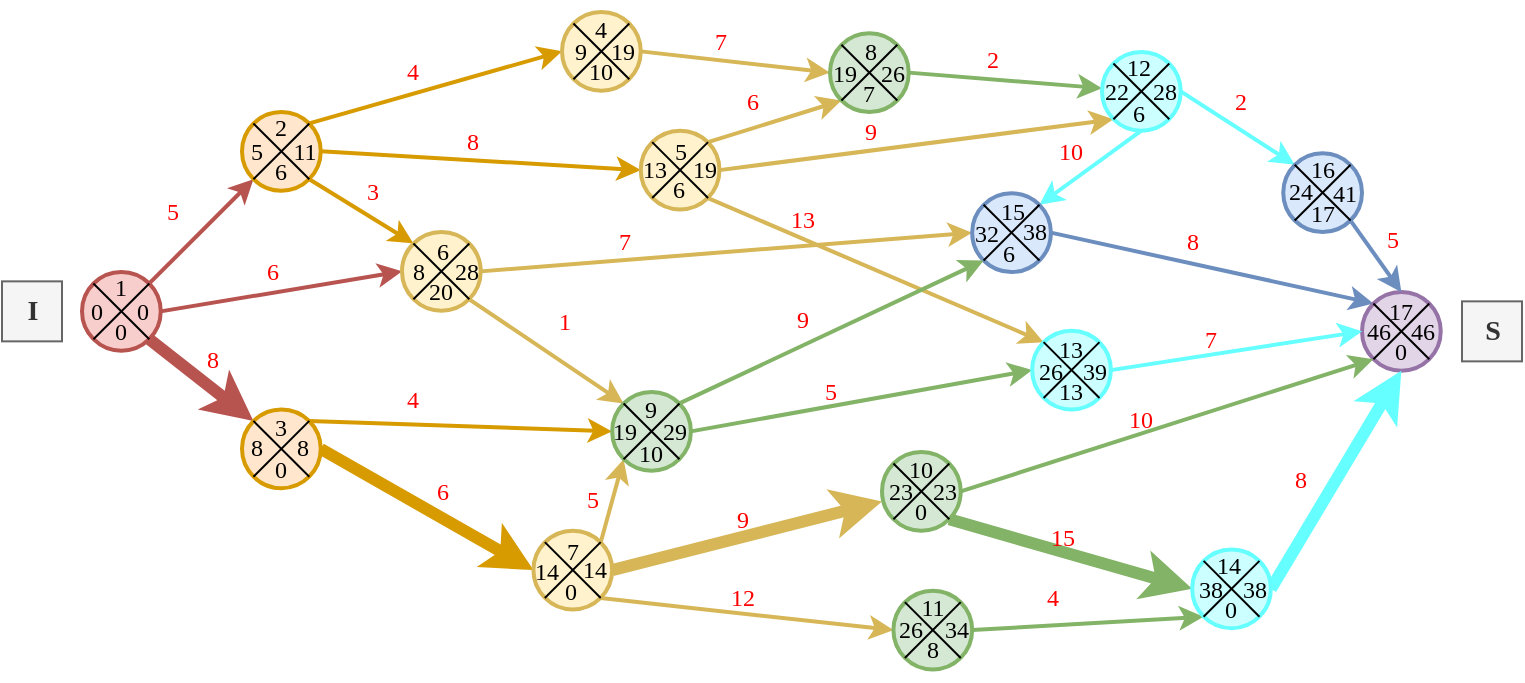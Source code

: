 <mxfile version="20.3.0" type="device"><diagram id="MQsIh-D7wLSRm_DwoyaF" name="Page-1"><mxGraphModel dx="569" dy="351" grid="1" gridSize="10" guides="1" tooltips="1" connect="1" arrows="1" fold="1" page="1" pageScale="1" pageWidth="827" pageHeight="1169" math="0" shadow="0"><root><mxCell id="0"/><mxCell id="1" parent="0"/><mxCell id="5SuxtGnyOHH9fEi8XAB7-5" style="rounded=0;orthogonalLoop=1;jettySize=auto;html=1;exitX=0.855;exitY=0.145;exitDx=0;exitDy=0;exitPerimeter=0;entryX=0.145;entryY=0.855;entryDx=0;entryDy=0;entryPerimeter=0;fontFamily=Times New Roman;strokeWidth=2;fillColor=#f8cecc;strokeColor=#b85450;fontSource=https%3A%2F%2Ffonts.googleapis.com%2Fcss%3Ffamily%3DTimes%2BNew%2BRoman;" parent="1" source="5SuxtGnyOHH9fEi8XAB7-1" target="5SuxtGnyOHH9fEi8XAB7-2" edge="1"><mxGeometry relative="1" as="geometry"/></mxCell><mxCell id="5SuxtGnyOHH9fEi8XAB7-6" style="edgeStyle=none;rounded=0;orthogonalLoop=1;jettySize=auto;html=1;exitX=0.855;exitY=0.855;exitDx=0;exitDy=0;exitPerimeter=0;entryX=0.145;entryY=0.145;entryDx=0;entryDy=0;entryPerimeter=0;strokeWidth=6;fontFamily=Times New Roman;fillColor=#f8cecc;strokeColor=#b85450;fontSource=https%3A%2F%2Ffonts.googleapis.com%2Fcss%3Ffamily%3DTimes%2BNew%2BRoman;" parent="1" source="5SuxtGnyOHH9fEi8XAB7-1" target="5SuxtGnyOHH9fEi8XAB7-3" edge="1"><mxGeometry relative="1" as="geometry"><mxPoint x="79.371" y="253.031" as="sourcePoint"/></mxGeometry></mxCell><mxCell id="5SuxtGnyOHH9fEi8XAB7-7" style="edgeStyle=none;rounded=0;orthogonalLoop=1;jettySize=auto;html=1;exitX=1;exitY=0.5;exitDx=0;exitDy=0;exitPerimeter=0;entryX=0;entryY=0.5;entryDx=0;entryDy=0;entryPerimeter=0;strokeWidth=2;fontFamily=Times New Roman;fillColor=#f8cecc;strokeColor=#b85450;fontSource=https%3A%2F%2Ffonts.googleapis.com%2Fcss%3Ffamily%3DTimes%2BNew%2BRoman;" parent="1" source="5SuxtGnyOHH9fEi8XAB7-1" target="5SuxtGnyOHH9fEi8XAB7-4" edge="1"><mxGeometry relative="1" as="geometry"/></mxCell><mxCell id="5SuxtGnyOHH9fEi8XAB7-1" value="" style="verticalLabelPosition=middle;verticalAlign=middle;html=1;shape=mxgraph.flowchart.on-page_reference;fontFamily=Times New Roman;strokeWidth=2;labelPosition=center;align=center;fillColor=#f8cecc;strokeColor=#b85450;fontSource=https%3A%2F%2Ffonts.googleapis.com%2Fcss%3Ffamily%3DTimes%2BNew%2BRoman;" parent="1" vertex="1"><mxGeometry x="40" y="200" width="39.37" height="39.37" as="geometry"/></mxCell><mxCell id="5SuxtGnyOHH9fEi8XAB7-8" style="edgeStyle=none;rounded=0;orthogonalLoop=1;jettySize=auto;html=1;exitX=0.855;exitY=0.855;exitDx=0;exitDy=0;exitPerimeter=0;entryX=0.145;entryY=0.145;entryDx=0;entryDy=0;entryPerimeter=0;strokeWidth=2;fontFamily=Times New Roman;fillColor=#ffe6cc;strokeColor=#d79b00;fontSource=https%3A%2F%2Ffonts.googleapis.com%2Fcss%3Ffamily%3DTimes%2BNew%2BRoman;" parent="1" source="5SuxtGnyOHH9fEi8XAB7-2" target="5SuxtGnyOHH9fEi8XAB7-4" edge="1"><mxGeometry relative="1" as="geometry"/></mxCell><mxCell id="5SuxtGnyOHH9fEi8XAB7-10" style="edgeStyle=none;rounded=0;orthogonalLoop=1;jettySize=auto;html=1;exitX=0.855;exitY=0.145;exitDx=0;exitDy=0;exitPerimeter=0;entryX=0;entryY=0.5;entryDx=0;entryDy=0;entryPerimeter=0;strokeWidth=2;fontFamily=Times New Roman;fillColor=#ffe6cc;strokeColor=#d79b00;fontSource=https%3A%2F%2Ffonts.googleapis.com%2Fcss%3Ffamily%3DTimes%2BNew%2BRoman;" parent="1" source="5SuxtGnyOHH9fEi8XAB7-2" target="5SuxtGnyOHH9fEi8XAB7-9" edge="1"><mxGeometry relative="1" as="geometry"/></mxCell><mxCell id="5SuxtGnyOHH9fEi8XAB7-12" style="edgeStyle=none;rounded=0;orthogonalLoop=1;jettySize=auto;html=1;exitX=1;exitY=0.5;exitDx=0;exitDy=0;exitPerimeter=0;entryX=0;entryY=0.5;entryDx=0;entryDy=0;entryPerimeter=0;strokeWidth=2;fontFamily=Times New Roman;fillColor=#ffe6cc;strokeColor=#d79b00;fontSource=https%3A%2F%2Ffonts.googleapis.com%2Fcss%3Ffamily%3DTimes%2BNew%2BRoman;" parent="1" source="5SuxtGnyOHH9fEi8XAB7-2" target="5SuxtGnyOHH9fEi8XAB7-11" edge="1"><mxGeometry relative="1" as="geometry"/></mxCell><mxCell id="5SuxtGnyOHH9fEi8XAB7-2" value="" style="verticalLabelPosition=middle;verticalAlign=middle;html=1;shape=mxgraph.flowchart.on-page_reference;fontFamily=Times New Roman;strokeWidth=2;labelPosition=center;align=center;fillColor=#ffe6cc;strokeColor=#d79b00;fontSource=https%3A%2F%2Ffonts.googleapis.com%2Fcss%3Ffamily%3DTimes%2BNew%2BRoman;" parent="1" vertex="1"><mxGeometry x="120" y="120" width="39.37" height="39.37" as="geometry"/></mxCell><mxCell id="5SuxtGnyOHH9fEi8XAB7-29" style="edgeStyle=none;rounded=0;orthogonalLoop=1;jettySize=auto;html=1;exitX=1;exitY=0.5;exitDx=0;exitDy=0;exitPerimeter=0;entryX=0;entryY=0.5;entryDx=0;entryDy=0;entryPerimeter=0;strokeWidth=6;fontFamily=Times New Roman;fillColor=#ffe6cc;strokeColor=#d79b00;fontSource=https%3A%2F%2Ffonts.googleapis.com%2Fcss%3Ffamily%3DTimes%2BNew%2BRoman;" parent="1" source="5SuxtGnyOHH9fEi8XAB7-3" target="5SuxtGnyOHH9fEi8XAB7-28" edge="1"><mxGeometry relative="1" as="geometry"/></mxCell><mxCell id="5SuxtGnyOHH9fEi8XAB7-32" style="edgeStyle=none;rounded=0;orthogonalLoop=1;jettySize=auto;html=1;exitX=0.855;exitY=0.145;exitDx=0;exitDy=0;exitPerimeter=0;entryX=0;entryY=0.5;entryDx=0;entryDy=0;entryPerimeter=0;strokeWidth=2;fontFamily=Times New Roman;fillColor=#ffe6cc;strokeColor=#d79b00;fontSource=https%3A%2F%2Ffonts.googleapis.com%2Fcss%3Ffamily%3DTimes%2BNew%2BRoman;" parent="1" source="5SuxtGnyOHH9fEi8XAB7-3" target="5SuxtGnyOHH9fEi8XAB7-31" edge="1"><mxGeometry relative="1" as="geometry"/></mxCell><mxCell id="5SuxtGnyOHH9fEi8XAB7-3" value="" style="verticalLabelPosition=middle;verticalAlign=middle;html=1;shape=mxgraph.flowchart.on-page_reference;fontFamily=Times New Roman;strokeWidth=2;labelPosition=center;align=center;fillColor=#ffe6cc;strokeColor=#d79b00;fontSource=https%3A%2F%2Ffonts.googleapis.com%2Fcss%3Ffamily%3DTimes%2BNew%2BRoman;" parent="1" vertex="1"><mxGeometry x="120" y="268.74" width="39.37" height="39.37" as="geometry"/></mxCell><mxCell id="5SuxtGnyOHH9fEi8XAB7-21" style="edgeStyle=none;rounded=0;orthogonalLoop=1;jettySize=auto;html=1;exitX=1;exitY=0.5;exitDx=0;exitDy=0;exitPerimeter=0;entryX=0;entryY=0.5;entryDx=0;entryDy=0;entryPerimeter=0;strokeWidth=2;fontFamily=Times New Roman;fillColor=#fff2cc;strokeColor=#d6b656;fontSource=https%3A%2F%2Ffonts.googleapis.com%2Fcss%3Ffamily%3DTimes%2BNew%2BRoman;" parent="1" source="5SuxtGnyOHH9fEi8XAB7-4" target="5SuxtGnyOHH9fEi8XAB7-20" edge="1"><mxGeometry relative="1" as="geometry"/></mxCell><mxCell id="5SuxtGnyOHH9fEi8XAB7-44" style="edgeStyle=none;rounded=0;orthogonalLoop=1;jettySize=auto;html=1;exitX=0.855;exitY=0.855;exitDx=0;exitDy=0;exitPerimeter=0;entryX=0.145;entryY=0.145;entryDx=0;entryDy=0;entryPerimeter=0;strokeWidth=2;fontFamily=Times New Roman;fillColor=#fff2cc;strokeColor=#d6b656;fontSource=https%3A%2F%2Ffonts.googleapis.com%2Fcss%3Ffamily%3DTimes%2BNew%2BRoman;" parent="1" source="5SuxtGnyOHH9fEi8XAB7-4" target="5SuxtGnyOHH9fEi8XAB7-31" edge="1"><mxGeometry relative="1" as="geometry"/></mxCell><mxCell id="5SuxtGnyOHH9fEi8XAB7-4" value="" style="verticalLabelPosition=middle;verticalAlign=middle;html=1;shape=mxgraph.flowchart.on-page_reference;fontFamily=Times New Roman;strokeWidth=2;labelPosition=center;align=center;fillColor=#fff2cc;strokeColor=#d6b656;fontSource=https%3A%2F%2Ffonts.googleapis.com%2Fcss%3Ffamily%3DTimes%2BNew%2BRoman;" parent="1" vertex="1"><mxGeometry x="200" y="180" width="39.37" height="39.37" as="geometry"/></mxCell><mxCell id="5SuxtGnyOHH9fEi8XAB7-14" style="edgeStyle=none;rounded=0;orthogonalLoop=1;jettySize=auto;html=1;exitX=1;exitY=0.5;exitDx=0;exitDy=0;exitPerimeter=0;entryX=0;entryY=0.5;entryDx=0;entryDy=0;entryPerimeter=0;strokeWidth=2;fontFamily=Times New Roman;fillColor=#fff2cc;strokeColor=#d6b656;fontSource=https%3A%2F%2Ffonts.googleapis.com%2Fcss%3Ffamily%3DTimes%2BNew%2BRoman;" parent="1" source="5SuxtGnyOHH9fEi8XAB7-9" target="5SuxtGnyOHH9fEi8XAB7-13" edge="1"><mxGeometry relative="1" as="geometry"/></mxCell><mxCell id="5SuxtGnyOHH9fEi8XAB7-9" value="" style="verticalLabelPosition=middle;verticalAlign=middle;html=1;shape=mxgraph.flowchart.on-page_reference;fontFamily=Times New Roman;strokeWidth=2;labelPosition=center;align=center;fillColor=#fff2cc;strokeColor=#d6b656;fontSource=https%3A%2F%2Ffonts.googleapis.com%2Fcss%3Ffamily%3DTimes%2BNew%2BRoman;" parent="1" vertex="1"><mxGeometry x="280" y="70" width="39.37" height="39.37" as="geometry"/></mxCell><mxCell id="5SuxtGnyOHH9fEi8XAB7-16" style="edgeStyle=none;rounded=0;orthogonalLoop=1;jettySize=auto;html=1;exitX=0.855;exitY=0.145;exitDx=0;exitDy=0;exitPerimeter=0;entryX=0.145;entryY=0.855;entryDx=0;entryDy=0;entryPerimeter=0;strokeWidth=2;fontFamily=Times New Roman;fillColor=#fff2cc;strokeColor=#d6b656;fontSource=https%3A%2F%2Ffonts.googleapis.com%2Fcss%3Ffamily%3DTimes%2BNew%2BRoman;" parent="1" source="5SuxtGnyOHH9fEi8XAB7-11" target="5SuxtGnyOHH9fEi8XAB7-13" edge="1"><mxGeometry relative="1" as="geometry"/></mxCell><mxCell id="5SuxtGnyOHH9fEi8XAB7-19" style="edgeStyle=none;rounded=0;orthogonalLoop=1;jettySize=auto;html=1;exitX=1;exitY=0.5;exitDx=0;exitDy=0;exitPerimeter=0;entryX=0.145;entryY=0.855;entryDx=0;entryDy=0;entryPerimeter=0;strokeWidth=2;fontFamily=Times New Roman;fillColor=#fff2cc;strokeColor=#d6b656;fontSource=https%3A%2F%2Ffonts.googleapis.com%2Fcss%3Ffamily%3DTimes%2BNew%2BRoman;" parent="1" source="5SuxtGnyOHH9fEi8XAB7-11" target="5SuxtGnyOHH9fEi8XAB7-17" edge="1"><mxGeometry relative="1" as="geometry"/></mxCell><mxCell id="5SuxtGnyOHH9fEi8XAB7-49" style="edgeStyle=none;rounded=0;orthogonalLoop=1;jettySize=auto;html=1;exitX=0.855;exitY=0.855;exitDx=0;exitDy=0;exitPerimeter=0;entryX=0.145;entryY=0.145;entryDx=0;entryDy=0;entryPerimeter=0;strokeWidth=2;fontFamily=Times New Roman;fillColor=#fff2cc;strokeColor=#d6b656;fontSource=https%3A%2F%2Ffonts.googleapis.com%2Fcss%3Ffamily%3DTimes%2BNew%2BRoman;" parent="1" source="5SuxtGnyOHH9fEi8XAB7-11" target="5SuxtGnyOHH9fEi8XAB7-46" edge="1"><mxGeometry relative="1" as="geometry"/></mxCell><mxCell id="5SuxtGnyOHH9fEi8XAB7-11" value="" style="verticalLabelPosition=middle;verticalAlign=middle;html=1;shape=mxgraph.flowchart.on-page_reference;fontFamily=Times New Roman;strokeWidth=2;labelPosition=center;align=center;fillColor=#fff2cc;strokeColor=#d6b656;fontSource=https%3A%2F%2Ffonts.googleapis.com%2Fcss%3Ffamily%3DTimes%2BNew%2BRoman;" parent="1" vertex="1"><mxGeometry x="319.37" y="129.37" width="39.37" height="39.37" as="geometry"/></mxCell><mxCell id="5SuxtGnyOHH9fEi8XAB7-18" style="edgeStyle=none;rounded=0;orthogonalLoop=1;jettySize=auto;html=1;exitX=1;exitY=0.5;exitDx=0;exitDy=0;exitPerimeter=0;strokeWidth=2;fontFamily=Times New Roman;fillColor=#d5e8d4;strokeColor=#82b366;fontSource=https%3A%2F%2Ffonts.googleapis.com%2Fcss%3Ffamily%3DTimes%2BNew%2BRoman;" parent="1" source="5SuxtGnyOHH9fEi8XAB7-13" target="5SuxtGnyOHH9fEi8XAB7-17" edge="1"><mxGeometry relative="1" as="geometry"/></mxCell><mxCell id="5SuxtGnyOHH9fEi8XAB7-13" value="" style="verticalLabelPosition=middle;verticalAlign=middle;html=1;shape=mxgraph.flowchart.on-page_reference;fontFamily=Times New Roman;strokeWidth=2;labelPosition=center;align=center;fillColor=#d5e8d4;strokeColor=#82b366;fontSource=https%3A%2F%2Ffonts.googleapis.com%2Fcss%3Ffamily%3DTimes%2BNew%2BRoman;" parent="1" vertex="1"><mxGeometry x="414" y="80.63" width="39.37" height="39.37" as="geometry"/></mxCell><mxCell id="5SuxtGnyOHH9fEi8XAB7-23" style="edgeStyle=none;rounded=0;orthogonalLoop=1;jettySize=auto;html=1;exitX=0.5;exitY=1;exitDx=0;exitDy=0;exitPerimeter=0;entryX=0.855;entryY=0.145;entryDx=0;entryDy=0;entryPerimeter=0;strokeWidth=2;fontFamily=Times New Roman;strokeColor=#66FFFF;fontSource=https%3A%2F%2Ffonts.googleapis.com%2Fcss%3Ffamily%3DTimes%2BNew%2BRoman;" parent="1" source="5SuxtGnyOHH9fEi8XAB7-17" target="5SuxtGnyOHH9fEi8XAB7-20" edge="1"><mxGeometry relative="1" as="geometry"/></mxCell><mxCell id="5SuxtGnyOHH9fEi8XAB7-26" style="edgeStyle=none;rounded=0;orthogonalLoop=1;jettySize=auto;html=1;exitX=1;exitY=0.5;exitDx=0;exitDy=0;exitPerimeter=0;entryX=0.145;entryY=0.145;entryDx=0;entryDy=0;entryPerimeter=0;strokeWidth=2;fontFamily=Times New Roman;strokeColor=#66FFFF;fontSource=https%3A%2F%2Ffonts.googleapis.com%2Fcss%3Ffamily%3DTimes%2BNew%2BRoman;" parent="1" source="5SuxtGnyOHH9fEi8XAB7-17" target="5SuxtGnyOHH9fEi8XAB7-25" edge="1"><mxGeometry relative="1" as="geometry"/></mxCell><mxCell id="5SuxtGnyOHH9fEi8XAB7-17" value="" style="verticalLabelPosition=middle;verticalAlign=middle;html=1;shape=mxgraph.flowchart.on-page_reference;fontFamily=Times New Roman;strokeWidth=2;labelPosition=center;align=center;fillColor=#CCFFFF;strokeColor=#66FFFF;fontSource=https%3A%2F%2Ffonts.googleapis.com%2Fcss%3Ffamily%3DTimes%2BNew%2BRoman;" parent="1" vertex="1"><mxGeometry x="550" y="90" width="39.37" height="39.37" as="geometry"/></mxCell><mxCell id="5SuxtGnyOHH9fEi8XAB7-24" style="edgeStyle=none;rounded=0;orthogonalLoop=1;jettySize=auto;html=1;exitX=1;exitY=0.5;exitDx=0;exitDy=0;exitPerimeter=0;entryX=0.145;entryY=0.145;entryDx=0;entryDy=0;entryPerimeter=0;strokeWidth=2;fontFamily=Times New Roman;fillColor=#dae8fc;strokeColor=#6c8ebf;fontSource=https%3A%2F%2Ffonts.googleapis.com%2Fcss%3Ffamily%3DTimes%2BNew%2BRoman;" parent="1" source="5SuxtGnyOHH9fEi8XAB7-20" target="5SuxtGnyOHH9fEi8XAB7-22" edge="1"><mxGeometry relative="1" as="geometry"/></mxCell><mxCell id="5SuxtGnyOHH9fEi8XAB7-20" value="" style="verticalLabelPosition=middle;verticalAlign=middle;html=1;shape=mxgraph.flowchart.on-page_reference;fontFamily=Times New Roman;strokeWidth=2;labelPosition=center;align=center;fillColor=#dae8fc;strokeColor=#6c8ebf;fontSource=https%3A%2F%2Ffonts.googleapis.com%2Fcss%3Ffamily%3DTimes%2BNew%2BRoman;" parent="1" vertex="1"><mxGeometry x="485.08" y="160.63" width="39.37" height="39.37" as="geometry"/></mxCell><mxCell id="5SuxtGnyOHH9fEi8XAB7-22" value="" style="verticalLabelPosition=middle;verticalAlign=middle;html=1;shape=mxgraph.flowchart.on-page_reference;fontFamily=Times New Roman;strokeWidth=2;labelPosition=center;align=center;fillColor=#e1d5e7;strokeColor=#9673a6;fontSource=https%3A%2F%2Ffonts.googleapis.com%2Fcss%3Ffamily%3DTimes%2BNew%2BRoman;" parent="1" vertex="1"><mxGeometry x="680" y="210" width="39.37" height="39.37" as="geometry"/></mxCell><mxCell id="5SuxtGnyOHH9fEi8XAB7-27" style="edgeStyle=none;rounded=0;orthogonalLoop=1;jettySize=auto;html=1;entryX=0.5;entryY=0;entryDx=0;entryDy=0;entryPerimeter=0;strokeWidth=2;fontFamily=Times New Roman;exitX=0.855;exitY=0.855;exitDx=0;exitDy=0;exitPerimeter=0;fillColor=#dae8fc;strokeColor=#6c8ebf;fontSource=https%3A%2F%2Ffonts.googleapis.com%2Fcss%3Ffamily%3DTimes%2BNew%2BRoman;" parent="1" source="5SuxtGnyOHH9fEi8XAB7-25" target="5SuxtGnyOHH9fEi8XAB7-22" edge="1"><mxGeometry relative="1" as="geometry"><mxPoint x="650" y="170" as="sourcePoint"/></mxGeometry></mxCell><mxCell id="5SuxtGnyOHH9fEi8XAB7-25" value="" style="verticalLabelPosition=middle;verticalAlign=middle;html=1;shape=mxgraph.flowchart.on-page_reference;fontFamily=Times New Roman;strokeWidth=2;labelPosition=center;align=center;fillColor=#dae8fc;strokeColor=#6c8ebf;fontSource=https%3A%2F%2Ffonts.googleapis.com%2Fcss%3Ffamily%3DTimes%2BNew%2BRoman;" parent="1" vertex="1"><mxGeometry x="640.63" y="140.63" width="39.37" height="39.37" as="geometry"/></mxCell><mxCell id="5SuxtGnyOHH9fEi8XAB7-35" style="edgeStyle=none;rounded=0;orthogonalLoop=1;jettySize=auto;html=1;exitX=0.855;exitY=0.145;exitDx=0;exitDy=0;exitPerimeter=0;entryX=0.145;entryY=0.855;entryDx=0;entryDy=0;entryPerimeter=0;strokeWidth=2;fontFamily=Times New Roman;fillColor=#fff2cc;strokeColor=#d6b656;fontSource=https%3A%2F%2Ffonts.googleapis.com%2Fcss%3Ffamily%3DTimes%2BNew%2BRoman;" parent="1" source="5SuxtGnyOHH9fEi8XAB7-28" target="5SuxtGnyOHH9fEi8XAB7-31" edge="1"><mxGeometry relative="1" as="geometry"/></mxCell><mxCell id="5SuxtGnyOHH9fEi8XAB7-36" style="edgeStyle=none;rounded=0;orthogonalLoop=1;jettySize=auto;html=1;exitX=1;exitY=0.5;exitDx=0;exitDy=0;exitPerimeter=0;strokeWidth=6;fontFamily=Times New Roman;fillColor=#fff2cc;strokeColor=#d6b656;fontSource=https%3A%2F%2Ffonts.googleapis.com%2Fcss%3Ffamily%3DTimes%2BNew%2BRoman;" parent="1" source="5SuxtGnyOHH9fEi8XAB7-28" target="5SuxtGnyOHH9fEi8XAB7-33" edge="1"><mxGeometry relative="1" as="geometry"/></mxCell><mxCell id="5SuxtGnyOHH9fEi8XAB7-37" style="edgeStyle=none;rounded=0;orthogonalLoop=1;jettySize=auto;html=1;exitX=0.855;exitY=0.855;exitDx=0;exitDy=0;exitPerimeter=0;entryX=0;entryY=0.5;entryDx=0;entryDy=0;entryPerimeter=0;strokeWidth=2;fontFamily=Times New Roman;fillColor=#fff2cc;strokeColor=#d6b656;fontSource=https%3A%2F%2Ffonts.googleapis.com%2Fcss%3Ffamily%3DTimes%2BNew%2BRoman;" parent="1" source="5SuxtGnyOHH9fEi8XAB7-28" target="5SuxtGnyOHH9fEi8XAB7-34" edge="1"><mxGeometry relative="1" as="geometry"/></mxCell><mxCell id="5SuxtGnyOHH9fEi8XAB7-28" value="" style="verticalLabelPosition=middle;verticalAlign=middle;html=1;shape=mxgraph.flowchart.on-page_reference;fontFamily=Times New Roman;strokeWidth=2;labelPosition=center;align=center;fillColor=#fff2cc;strokeColor=#d6b656;fontSource=https%3A%2F%2Ffonts.googleapis.com%2Fcss%3Ffamily%3DTimes%2BNew%2BRoman;" parent="1" vertex="1"><mxGeometry x="265.71" y="329.37" width="39.37" height="39.37" as="geometry"/></mxCell><mxCell id="5SuxtGnyOHH9fEi8XAB7-43" style="edgeStyle=none;rounded=0;orthogonalLoop=1;jettySize=auto;html=1;exitX=0.855;exitY=0.145;exitDx=0;exitDy=0;exitPerimeter=0;entryX=0.145;entryY=0.855;entryDx=0;entryDy=0;entryPerimeter=0;strokeWidth=2;fontFamily=Times New Roman;fillColor=#d5e8d4;strokeColor=#82b366;fontSource=https%3A%2F%2Ffonts.googleapis.com%2Fcss%3Ffamily%3DTimes%2BNew%2BRoman;" parent="1" source="5SuxtGnyOHH9fEi8XAB7-31" target="5SuxtGnyOHH9fEi8XAB7-20" edge="1"><mxGeometry relative="1" as="geometry"/></mxCell><mxCell id="5SuxtGnyOHH9fEi8XAB7-47" style="edgeStyle=none;rounded=0;orthogonalLoop=1;jettySize=auto;html=1;exitX=1;exitY=0.5;exitDx=0;exitDy=0;exitPerimeter=0;entryX=0;entryY=0.5;entryDx=0;entryDy=0;entryPerimeter=0;strokeWidth=2;fontFamily=Times New Roman;fillColor=#d5e8d4;strokeColor=#82b366;fontSource=https%3A%2F%2Ffonts.googleapis.com%2Fcss%3Ffamily%3DTimes%2BNew%2BRoman;" parent="1" source="5SuxtGnyOHH9fEi8XAB7-31" target="5SuxtGnyOHH9fEi8XAB7-46" edge="1"><mxGeometry relative="1" as="geometry"/></mxCell><mxCell id="5SuxtGnyOHH9fEi8XAB7-31" value="" style="verticalLabelPosition=middle;verticalAlign=middle;html=1;shape=mxgraph.flowchart.on-page_reference;fontFamily=Times New Roman;strokeWidth=2;labelPosition=center;align=center;fillColor=#d5e8d4;strokeColor=#82b366;fontSource=https%3A%2F%2Ffonts.googleapis.com%2Fcss%3Ffamily%3DTimes%2BNew%2BRoman;" parent="1" vertex="1"><mxGeometry x="305.08" y="260" width="39.37" height="39.37" as="geometry"/></mxCell><mxCell id="5SuxtGnyOHH9fEi8XAB7-40" style="edgeStyle=none;rounded=0;orthogonalLoop=1;jettySize=auto;html=1;exitX=0.855;exitY=0.855;exitDx=0;exitDy=0;exitPerimeter=0;entryX=0;entryY=0.5;entryDx=0;entryDy=0;entryPerimeter=0;strokeWidth=6;fontFamily=Times New Roman;fillColor=#d5e8d4;strokeColor=#82b366;fontSource=https%3A%2F%2Ffonts.googleapis.com%2Fcss%3Ffamily%3DTimes%2BNew%2BRoman;" parent="1" source="5SuxtGnyOHH9fEi8XAB7-33" target="5SuxtGnyOHH9fEi8XAB7-38" edge="1"><mxGeometry relative="1" as="geometry"/></mxCell><mxCell id="5SuxtGnyOHH9fEi8XAB7-42" style="edgeStyle=none;rounded=0;orthogonalLoop=1;jettySize=auto;html=1;exitX=1;exitY=0.5;exitDx=0;exitDy=0;exitPerimeter=0;entryX=0.145;entryY=0.855;entryDx=0;entryDy=0;entryPerimeter=0;strokeWidth=2;fontFamily=Times New Roman;fillColor=#d5e8d4;strokeColor=#82b366;fontSource=https%3A%2F%2Ffonts.googleapis.com%2Fcss%3Ffamily%3DTimes%2BNew%2BRoman;" parent="1" source="5SuxtGnyOHH9fEi8XAB7-33" target="5SuxtGnyOHH9fEi8XAB7-22" edge="1"><mxGeometry relative="1" as="geometry"><mxPoint x="691.419" y="263.031" as="targetPoint"/></mxGeometry></mxCell><mxCell id="5SuxtGnyOHH9fEi8XAB7-33" value="" style="verticalLabelPosition=middle;verticalAlign=middle;html=1;shape=mxgraph.flowchart.on-page_reference;fontFamily=Times New Roman;strokeWidth=2;labelPosition=center;align=center;fillColor=#d5e8d4;strokeColor=#82b366;fontSource=https%3A%2F%2Ffonts.googleapis.com%2Fcss%3Ffamily%3DTimes%2BNew%2BRoman;" parent="1" vertex="1"><mxGeometry x="440" y="290" width="39.37" height="39.37" as="geometry"/></mxCell><mxCell id="5SuxtGnyOHH9fEi8XAB7-39" style="edgeStyle=none;rounded=0;orthogonalLoop=1;jettySize=auto;html=1;exitX=1;exitY=0.5;exitDx=0;exitDy=0;exitPerimeter=0;entryX=0.145;entryY=0.855;entryDx=0;entryDy=0;entryPerimeter=0;strokeWidth=2;fontFamily=Times New Roman;fillColor=#d5e8d4;strokeColor=#82b366;fontSource=https%3A%2F%2Ffonts.googleapis.com%2Fcss%3Ffamily%3DTimes%2BNew%2BRoman;" parent="1" source="5SuxtGnyOHH9fEi8XAB7-34" target="5SuxtGnyOHH9fEi8XAB7-38" edge="1"><mxGeometry relative="1" as="geometry"/></mxCell><mxCell id="5SuxtGnyOHH9fEi8XAB7-34" value="" style="verticalLabelPosition=middle;verticalAlign=middle;html=1;shape=mxgraph.flowchart.on-page_reference;fontFamily=Times New Roman;strokeWidth=2;labelPosition=center;align=center;fillColor=#d5e8d4;strokeColor=#82b366;fontSource=https%3A%2F%2Ffonts.googleapis.com%2Fcss%3Ffamily%3DTimes%2BNew%2BRoman;" parent="1" vertex="1"><mxGeometry x="445.71" y="359.37" width="39.37" height="39.37" as="geometry"/></mxCell><mxCell id="5SuxtGnyOHH9fEi8XAB7-41" style="edgeStyle=none;rounded=0;orthogonalLoop=1;jettySize=auto;html=1;exitX=1;exitY=0.5;exitDx=0;exitDy=0;exitPerimeter=0;entryX=0.5;entryY=1;entryDx=0;entryDy=0;entryPerimeter=0;strokeWidth=6;fontFamily=Times New Roman;strokeColor=#66FFFF;fontSource=https%3A%2F%2Ffonts.googleapis.com%2Fcss%3Ffamily%3DTimes%2BNew%2BRoman;" parent="1" source="5SuxtGnyOHH9fEi8XAB7-38" target="5SuxtGnyOHH9fEi8XAB7-22" edge="1"><mxGeometry relative="1" as="geometry"><mxPoint x="705.395" y="268.74" as="targetPoint"/></mxGeometry></mxCell><mxCell id="5SuxtGnyOHH9fEi8XAB7-38" value="" style="verticalLabelPosition=middle;verticalAlign=middle;html=1;shape=mxgraph.flowchart.on-page_reference;fontFamily=Times New Roman;strokeWidth=2;labelPosition=center;align=center;fillColor=#CCFFFF;strokeColor=#66FFFF;fontSource=https%3A%2F%2Ffonts.googleapis.com%2Fcss%3Ffamily%3DTimes%2BNew%2BRoman;" parent="1" vertex="1"><mxGeometry x="595.08" y="338.74" width="39.37" height="39.37" as="geometry"/></mxCell><mxCell id="5SuxtGnyOHH9fEi8XAB7-48" style="edgeStyle=none;rounded=0;orthogonalLoop=1;jettySize=auto;html=1;exitX=1;exitY=0.5;exitDx=0;exitDy=0;exitPerimeter=0;entryX=0;entryY=0.5;entryDx=0;entryDy=0;entryPerimeter=0;strokeWidth=2;fontFamily=Times New Roman;strokeColor=#66FFFF;fontSource=https%3A%2F%2Ffonts.googleapis.com%2Fcss%3Ffamily%3DTimes%2BNew%2BRoman;" parent="1" source="5SuxtGnyOHH9fEi8XAB7-46" target="5SuxtGnyOHH9fEi8XAB7-22" edge="1"><mxGeometry relative="1" as="geometry"/></mxCell><mxCell id="5SuxtGnyOHH9fEi8XAB7-46" value="" style="verticalLabelPosition=middle;verticalAlign=middle;html=1;shape=mxgraph.flowchart.on-page_reference;fontFamily=Times New Roman;strokeWidth=2;labelPosition=center;align=center;fillColor=#CCFFFF;strokeColor=#66FFFF;fontSource=https%3A%2F%2Ffonts.googleapis.com%2Fcss%3Ffamily%3DTimes%2BNew%2BRoman;" parent="1" vertex="1"><mxGeometry x="515.08" y="229.37" width="39.37" height="39.37" as="geometry"/></mxCell><mxCell id="ZdY3px1G-lkqcd75GAGL-1" value="I" style="text;html=1;align=center;verticalAlign=middle;resizable=0;points=[];autosize=1;strokeColor=#666666;fillColor=#f5f5f5;fontSize=14;fontFamily=Times New Roman;fontStyle=1;fontColor=#333333;fontSource=https%3A%2F%2Ffonts.googleapis.com%2Fcss%3Ffamily%3DTimes%2BNew%2BRoman;" parent="1" vertex="1"><mxGeometry y="204.68" width="30" height="30" as="geometry"/></mxCell><mxCell id="ZdY3px1G-lkqcd75GAGL-3" value="S" style="text;html=1;align=center;verticalAlign=middle;resizable=0;points=[];autosize=1;fontSize=14;fontFamily=Times New Roman;fontStyle=1;fontSource=https%3A%2F%2Ffonts.googleapis.com%2Fcss%3Ffamily%3DTimes%2BNew%2BRoman;fillColor=#f5f5f5;fontColor=#333333;strokeColor=#666666;" parent="1" vertex="1"><mxGeometry x="730" y="214.68" width="30" height="30" as="geometry"/></mxCell><mxCell id="fQNNJw4snZWG0NeG726C-1" value="5" style="text;html=1;align=center;verticalAlign=middle;resizable=0;points=[];autosize=1;strokeColor=none;fillColor=none;fontFamily=Times New Roman;fontColor=#FF0000;fontSource=https%3A%2F%2Ffonts.googleapis.com%2Fcss%3Ffamily%3DTimes%2BNew%2BRoman;" parent="1" vertex="1"><mxGeometry x="70" y="155" width="30" height="30" as="geometry"/></mxCell><mxCell id="fQNNJw4snZWG0NeG726C-2" value="6" style="text;html=1;align=center;verticalAlign=middle;resizable=0;points=[];autosize=1;strokeColor=none;fillColor=none;fontFamily=Times New Roman;fontColor=#FF0000;fontSource=https%3A%2F%2Ffonts.googleapis.com%2Fcss%3Ffamily%3DTimes%2BNew%2BRoman;" parent="1" vertex="1"><mxGeometry x="120" y="185" width="30" height="30" as="geometry"/></mxCell><mxCell id="fQNNJw4snZWG0NeG726C-3" value="8" style="text;html=1;align=center;verticalAlign=middle;resizable=0;points=[];autosize=1;strokeColor=none;fillColor=none;fontFamily=Times New Roman;fontColor=#FF0000;fontSource=https%3A%2F%2Ffonts.googleapis.com%2Fcss%3Ffamily%3DTimes%2BNew%2BRoman;" parent="1" vertex="1"><mxGeometry x="90" y="229.37" width="30" height="30" as="geometry"/></mxCell><mxCell id="fQNNJw4snZWG0NeG726C-4" value="3" style="text;html=1;align=center;verticalAlign=middle;resizable=0;points=[];autosize=1;strokeColor=none;fillColor=none;fontFamily=Times New Roman;fontColor=#FF0000;fontSource=https%3A%2F%2Ffonts.googleapis.com%2Fcss%3Ffamily%3DTimes%2BNew%2BRoman;" parent="1" vertex="1"><mxGeometry x="170" y="145.31" width="30" height="30" as="geometry"/></mxCell><mxCell id="fQNNJw4snZWG0NeG726C-5" value="8" style="text;html=1;align=center;verticalAlign=middle;resizable=0;points=[];autosize=1;strokeColor=none;fillColor=none;fontFamily=Times New Roman;fontColor=#FF0000;fontSource=https%3A%2F%2Ffonts.googleapis.com%2Fcss%3Ffamily%3DTimes%2BNew%2BRoman;" parent="1" vertex="1"><mxGeometry x="220" y="120" width="30" height="30" as="geometry"/></mxCell><mxCell id="fQNNJw4snZWG0NeG726C-7" value="4" style="text;html=1;align=center;verticalAlign=middle;resizable=0;points=[];autosize=1;strokeColor=none;fillColor=none;fontFamily=Times New Roman;fontColor=#FF0000;fontSource=https%3A%2F%2Ffonts.googleapis.com%2Fcss%3Ffamily%3DTimes%2BNew%2BRoman;" parent="1" vertex="1"><mxGeometry x="190" y="85.31" width="30" height="30" as="geometry"/></mxCell><mxCell id="fQNNJw4snZWG0NeG726C-8" value="7" style="text;html=1;align=center;verticalAlign=middle;resizable=0;points=[];autosize=1;strokeColor=none;fillColor=none;fontFamily=Times New Roman;fontColor=#FF0000;fontSource=https%3A%2F%2Ffonts.googleapis.com%2Fcss%3Ffamily%3DTimes%2BNew%2BRoman;" parent="1" vertex="1"><mxGeometry x="344.45" y="70" width="30" height="30" as="geometry"/></mxCell><mxCell id="fQNNJw4snZWG0NeG726C-9" value="6" style="text;html=1;align=center;verticalAlign=middle;resizable=0;points=[];autosize=1;strokeColor=none;fillColor=none;fontFamily=Times New Roman;fontColor=#FF0000;fontSource=https%3A%2F%2Ffonts.googleapis.com%2Fcss%3Ffamily%3DTimes%2BNew%2BRoman;" parent="1" vertex="1"><mxGeometry x="360" y="100" width="30" height="30" as="geometry"/></mxCell><mxCell id="fQNNJw4snZWG0NeG726C-10" value="9" style="text;html=1;align=center;verticalAlign=middle;resizable=0;points=[];autosize=1;strokeColor=none;fillColor=none;fontFamily=Times New Roman;fontColor=#FF0000;fontSource=https%3A%2F%2Ffonts.googleapis.com%2Fcss%3Ffamily%3DTimes%2BNew%2BRoman;" parent="1" vertex="1"><mxGeometry x="418.69" y="115.31" width="30" height="30" as="geometry"/></mxCell><mxCell id="fQNNJw4snZWG0NeG726C-11" value="13" style="text;html=1;align=center;verticalAlign=middle;resizable=0;points=[];autosize=1;strokeColor=none;fillColor=none;fontFamily=Times New Roman;fontColor=#FF0000;fontSource=https%3A%2F%2Ffonts.googleapis.com%2Fcss%3Ffamily%3DTimes%2BNew%2BRoman;" parent="1" vertex="1"><mxGeometry x="380" y="159.37" width="40" height="30" as="geometry"/></mxCell><mxCell id="fQNNJw4snZWG0NeG726C-12" value="7" style="text;html=1;align=center;verticalAlign=middle;resizable=0;points=[];autosize=1;strokeColor=none;fillColor=none;fontFamily=Times New Roman;fontColor=#FF0000;fontSource=https%3A%2F%2Ffonts.googleapis.com%2Fcss%3Ffamily%3DTimes%2BNew%2BRoman;" parent="1" vertex="1"><mxGeometry x="295.71" y="170" width="30" height="30" as="geometry"/></mxCell><mxCell id="fQNNJw4snZWG0NeG726C-13" value="1" style="text;html=1;align=center;verticalAlign=middle;resizable=0;points=[];autosize=1;strokeColor=none;fillColor=none;fontFamily=Times New Roman;fontColor=#FF0000;fontSource=https%3A%2F%2Ffonts.googleapis.com%2Fcss%3Ffamily%3DTimes%2BNew%2BRoman;" parent="1" vertex="1"><mxGeometry x="265.71" y="210" width="30" height="30" as="geometry"/></mxCell><mxCell id="fQNNJw4snZWG0NeG726C-14" value="4" style="text;html=1;align=center;verticalAlign=middle;resizable=0;points=[];autosize=1;strokeColor=none;fillColor=none;fontFamily=Times New Roman;fontColor=#FF0000;fontSource=https%3A%2F%2Ffonts.googleapis.com%2Fcss%3Ffamily%3DTimes%2BNew%2BRoman;" parent="1" vertex="1"><mxGeometry x="190" y="249.37" width="30" height="30" as="geometry"/></mxCell><mxCell id="fQNNJw4snZWG0NeG726C-16" value="6" style="text;html=1;align=center;verticalAlign=middle;resizable=0;points=[];autosize=1;strokeColor=none;fillColor=none;fontFamily=Times New Roman;fontColor=#FF0000;fontSource=https%3A%2F%2Ffonts.googleapis.com%2Fcss%3Ffamily%3DTimes%2BNew%2BRoman;" parent="1" vertex="1"><mxGeometry x="204.68" y="294.69" width="30" height="30" as="geometry"/></mxCell><mxCell id="fQNNJw4snZWG0NeG726C-17" value="5" style="text;html=1;align=center;verticalAlign=middle;resizable=0;points=[];autosize=1;strokeColor=none;fillColor=none;fontFamily=Times New Roman;fontColor=#FF0000;fontSource=https%3A%2F%2Ffonts.googleapis.com%2Fcss%3Ffamily%3DTimes%2BNew%2BRoman;" parent="1" vertex="1"><mxGeometry x="280" y="299.37" width="30" height="30" as="geometry"/></mxCell><mxCell id="fQNNJw4snZWG0NeG726C-18" value="9" style="text;html=1;align=center;verticalAlign=middle;resizable=0;points=[];autosize=1;strokeColor=none;fillColor=none;fontFamily=Times New Roman;fontColor=#FF0000;fontSource=https%3A%2F%2Ffonts.googleapis.com%2Fcss%3Ffamily%3DTimes%2BNew%2BRoman;" parent="1" vertex="1"><mxGeometry x="355" y="308.74" width="30" height="30" as="geometry"/></mxCell><mxCell id="fQNNJw4snZWG0NeG726C-19" value="12" style="text;html=1;align=center;verticalAlign=middle;resizable=0;points=[];autosize=1;strokeColor=none;fillColor=none;fontFamily=Times New Roman;fontColor=#FF0000;fontSource=https%3A%2F%2Ffonts.googleapis.com%2Fcss%3Ffamily%3DTimes%2BNew%2BRoman;" parent="1" vertex="1"><mxGeometry x="350" y="348.11" width="40" height="30" as="geometry"/></mxCell><mxCell id="fQNNJw4snZWG0NeG726C-20" value="4" style="text;html=1;align=center;verticalAlign=middle;resizable=0;points=[];autosize=1;strokeColor=none;fillColor=none;fontFamily=Times New Roman;fontColor=#FF0000;fontSource=https%3A%2F%2Ffonts.googleapis.com%2Fcss%3Ffamily%3DTimes%2BNew%2BRoman;" parent="1" vertex="1"><mxGeometry x="510" y="348.11" width="30" height="30" as="geometry"/></mxCell><mxCell id="fQNNJw4snZWG0NeG726C-21" value="15" style="text;html=1;align=center;verticalAlign=middle;resizable=0;points=[];autosize=1;strokeColor=none;fillColor=none;fontFamily=Times New Roman;fontColor=#FF0000;fontSource=https%3A%2F%2Ffonts.googleapis.com%2Fcss%3Ffamily%3DTimes%2BNew%2BRoman;" parent="1" vertex="1"><mxGeometry x="510" y="318.11" width="40" height="30" as="geometry"/></mxCell><mxCell id="fQNNJw4snZWG0NeG726C-22" value="10" style="text;html=1;align=center;verticalAlign=middle;resizable=0;points=[];autosize=1;strokeColor=none;fillColor=none;fontFamily=Times New Roman;fontColor=#FF0000;fontSource=https%3A%2F%2Ffonts.googleapis.com%2Fcss%3Ffamily%3DTimes%2BNew%2BRoman;" parent="1" vertex="1"><mxGeometry x="549.37" y="259.37" width="40" height="30" as="geometry"/></mxCell><mxCell id="fQNNJw4snZWG0NeG726C-23" value="8" style="text;html=1;align=center;verticalAlign=middle;resizable=0;points=[];autosize=1;strokeColor=none;fillColor=none;fontFamily=Times New Roman;fontColor=#FF0000;fontSource=https%3A%2F%2Ffonts.googleapis.com%2Fcss%3Ffamily%3DTimes%2BNew%2BRoman;" parent="1" vertex="1"><mxGeometry x="634.45" y="289.37" width="30" height="30" as="geometry"/></mxCell><mxCell id="fQNNJw4snZWG0NeG726C-24" value="5" style="text;html=1;align=center;verticalAlign=middle;resizable=0;points=[];autosize=1;strokeColor=none;fillColor=none;fontFamily=Times New Roman;fontColor=#FF0000;fontSource=https%3A%2F%2Ffonts.googleapis.com%2Fcss%3Ffamily%3DTimes%2BNew%2BRoman;" parent="1" vertex="1"><mxGeometry x="398.74" y="244.68" width="30" height="30" as="geometry"/></mxCell><mxCell id="fQNNJw4snZWG0NeG726C-25" value="7" style="text;html=1;align=center;verticalAlign=middle;resizable=0;points=[];autosize=1;strokeColor=none;fillColor=none;fontFamily=Times New Roman;fontColor=#FF0000;fontSource=https%3A%2F%2Ffonts.googleapis.com%2Fcss%3Ffamily%3DTimes%2BNew%2BRoman;" parent="1" vertex="1"><mxGeometry x="589.37" y="219.37" width="30" height="30" as="geometry"/></mxCell><mxCell id="fQNNJw4snZWG0NeG726C-26" value="8" style="text;html=1;align=center;verticalAlign=middle;resizable=0;points=[];autosize=1;strokeColor=none;fillColor=none;fontFamily=Times New Roman;fontColor=#FF0000;fontSource=https%3A%2F%2Ffonts.googleapis.com%2Fcss%3Ffamily%3DTimes%2BNew%2BRoman;" parent="1" vertex="1"><mxGeometry x="580" y="170" width="30" height="30" as="geometry"/></mxCell><mxCell id="fQNNJw4snZWG0NeG726C-27" value="5" style="text;html=1;align=center;verticalAlign=middle;resizable=0;points=[];autosize=1;strokeColor=none;fillColor=none;fontFamily=Times New Roman;fontColor=#FF0000;fontSource=https%3A%2F%2Ffonts.googleapis.com%2Fcss%3Ffamily%3DTimes%2BNew%2BRoman;" parent="1" vertex="1"><mxGeometry x="680" y="168.74" width="30" height="30" as="geometry"/></mxCell><mxCell id="fQNNJw4snZWG0NeG726C-29" value="2" style="text;html=1;align=center;verticalAlign=middle;resizable=0;points=[];autosize=1;strokeColor=none;fillColor=none;fontFamily=Times New Roman;fontColor=#FF0000;fontSource=https%3A%2F%2Ffonts.googleapis.com%2Fcss%3Ffamily%3DTimes%2BNew%2BRoman;" parent="1" vertex="1"><mxGeometry x="604.45" y="100" width="30" height="30" as="geometry"/></mxCell><mxCell id="fQNNJw4snZWG0NeG726C-31" value="10" style="text;html=1;align=center;verticalAlign=middle;resizable=0;points=[];autosize=1;strokeColor=none;fillColor=none;fontFamily=Times New Roman;fontColor=#FF0000;fontSource=https%3A%2F%2Ffonts.googleapis.com%2Fcss%3Ffamily%3DTimes%2BNew%2BRoman;" parent="1" vertex="1"><mxGeometry x="514.45" y="124.68" width="40" height="30" as="geometry"/></mxCell><mxCell id="fQNNJw4snZWG0NeG726C-32" value="2" style="text;html=1;align=center;verticalAlign=middle;resizable=0;points=[];autosize=1;strokeColor=none;fillColor=none;fontFamily=Times New Roman;fontColor=#FF0000;fontSource=https%3A%2F%2Ffonts.googleapis.com%2Fcss%3Ffamily%3DTimes%2BNew%2BRoman;" parent="1" vertex="1"><mxGeometry x="480" y="79.37" width="30" height="30" as="geometry"/></mxCell><mxCell id="fQNNJw4snZWG0NeG726C-34" value="9" style="text;html=1;align=center;verticalAlign=middle;resizable=0;points=[];autosize=1;strokeColor=none;fillColor=none;fontFamily=Times New Roman;fontColor=#FF0000;fontSource=https%3A%2F%2Ffonts.googleapis.com%2Fcss%3Ffamily%3DTimes%2BNew%2BRoman;" parent="1" vertex="1"><mxGeometry x="385" y="209.37" width="30" height="30" as="geometry"/></mxCell><mxCell id="fQNNJw4snZWG0NeG726C-71" style="rounded=0;orthogonalLoop=1;jettySize=auto;html=1;exitX=0.855;exitY=0.145;exitDx=0;exitDy=0;exitPerimeter=0;entryX=0.145;entryY=0.855;entryDx=0;entryDy=0;entryPerimeter=0;fontFamily=Times New Roman;fontSource=https%3A%2F%2Ffonts.googleapis.com%2Fcss%3Ffamily%3DTimes%2BNew%2BRoman;fontColor=#000000;endArrow=none;endFill=0;" parent="1" source="5SuxtGnyOHH9fEi8XAB7-1" target="5SuxtGnyOHH9fEi8XAB7-1" edge="1"><mxGeometry relative="1" as="geometry"/></mxCell><mxCell id="fQNNJw4snZWG0NeG726C-72" style="edgeStyle=none;rounded=0;orthogonalLoop=1;jettySize=auto;html=1;exitX=0.855;exitY=0.855;exitDx=0;exitDy=0;exitPerimeter=0;entryX=0.145;entryY=0.145;entryDx=0;entryDy=0;entryPerimeter=0;fontFamily=Times New Roman;fontSource=https%3A%2F%2Ffonts.googleapis.com%2Fcss%3Ffamily%3DTimes%2BNew%2BRoman;fontColor=#000000;endArrow=none;endFill=0;" parent="1" source="5SuxtGnyOHH9fEi8XAB7-1" target="5SuxtGnyOHH9fEi8XAB7-1" edge="1"><mxGeometry relative="1" as="geometry"/></mxCell><mxCell id="fQNNJw4snZWG0NeG726C-74" style="edgeStyle=none;rounded=0;orthogonalLoop=1;jettySize=auto;html=1;exitX=0.855;exitY=0.855;exitDx=0;exitDy=0;exitPerimeter=0;entryX=0.145;entryY=0.145;entryDx=0;entryDy=0;entryPerimeter=0;fontFamily=Times New Roman;fontSource=https%3A%2F%2Ffonts.googleapis.com%2Fcss%3Ffamily%3DTimes%2BNew%2BRoman;fontColor=#000000;endArrow=none;endFill=0;" parent="1" source="5SuxtGnyOHH9fEi8XAB7-2" target="5SuxtGnyOHH9fEi8XAB7-2" edge="1"><mxGeometry relative="1" as="geometry"/></mxCell><mxCell id="fQNNJw4snZWG0NeG726C-75" style="edgeStyle=none;rounded=0;orthogonalLoop=1;jettySize=auto;html=1;exitX=0.855;exitY=0.145;exitDx=0;exitDy=0;exitPerimeter=0;entryX=0.145;entryY=0.855;entryDx=0;entryDy=0;entryPerimeter=0;fontFamily=Times New Roman;fontSource=https%3A%2F%2Ffonts.googleapis.com%2Fcss%3Ffamily%3DTimes%2BNew%2BRoman;fontColor=#000000;endArrow=none;endFill=0;" parent="1" source="5SuxtGnyOHH9fEi8XAB7-2" target="5SuxtGnyOHH9fEi8XAB7-2" edge="1"><mxGeometry relative="1" as="geometry"/></mxCell><mxCell id="fQNNJw4snZWG0NeG726C-76" style="edgeStyle=none;rounded=0;orthogonalLoop=1;jettySize=auto;html=1;exitX=0.145;exitY=0.145;exitDx=0;exitDy=0;exitPerimeter=0;entryX=0.855;entryY=0.855;entryDx=0;entryDy=0;entryPerimeter=0;fontFamily=Times New Roman;fontSource=https%3A%2F%2Ffonts.googleapis.com%2Fcss%3Ffamily%3DTimes%2BNew%2BRoman;fontColor=#000000;endArrow=none;endFill=0;" parent="1" source="5SuxtGnyOHH9fEi8XAB7-9" target="5SuxtGnyOHH9fEi8XAB7-9" edge="1"><mxGeometry relative="1" as="geometry"/></mxCell><mxCell id="fQNNJw4snZWG0NeG726C-77" style="edgeStyle=none;rounded=0;orthogonalLoop=1;jettySize=auto;html=1;exitX=0.855;exitY=0.145;exitDx=0;exitDy=0;exitPerimeter=0;entryX=0.145;entryY=0.855;entryDx=0;entryDy=0;entryPerimeter=0;fontFamily=Times New Roman;fontSource=https%3A%2F%2Ffonts.googleapis.com%2Fcss%3Ffamily%3DTimes%2BNew%2BRoman;fontColor=#000000;endArrow=none;endFill=0;" parent="1" source="5SuxtGnyOHH9fEi8XAB7-9" target="5SuxtGnyOHH9fEi8XAB7-9" edge="1"><mxGeometry relative="1" as="geometry"/></mxCell><mxCell id="fQNNJw4snZWG0NeG726C-79" style="edgeStyle=none;rounded=0;orthogonalLoop=1;jettySize=auto;html=1;exitX=0.855;exitY=0.145;exitDx=0;exitDy=0;exitPerimeter=0;entryX=0.145;entryY=0.855;entryDx=0;entryDy=0;entryPerimeter=0;fontFamily=Times New Roman;fontSource=https%3A%2F%2Ffonts.googleapis.com%2Fcss%3Ffamily%3DTimes%2BNew%2BRoman;fontColor=#000000;endArrow=none;endFill=0;" parent="1" source="5SuxtGnyOHH9fEi8XAB7-11" target="5SuxtGnyOHH9fEi8XAB7-11" edge="1"><mxGeometry relative="1" as="geometry"/></mxCell><mxCell id="fQNNJw4snZWG0NeG726C-80" style="edgeStyle=none;rounded=0;orthogonalLoop=1;jettySize=auto;html=1;exitX=0.855;exitY=0.855;exitDx=0;exitDy=0;exitPerimeter=0;entryX=0.145;entryY=0.145;entryDx=0;entryDy=0;entryPerimeter=0;fontFamily=Times New Roman;fontSource=https%3A%2F%2Ffonts.googleapis.com%2Fcss%3Ffamily%3DTimes%2BNew%2BRoman;fontColor=#000000;endArrow=none;endFill=0;" parent="1" source="5SuxtGnyOHH9fEi8XAB7-11" target="5SuxtGnyOHH9fEi8XAB7-11" edge="1"><mxGeometry relative="1" as="geometry"/></mxCell><mxCell id="fQNNJw4snZWG0NeG726C-81" style="edgeStyle=none;rounded=0;orthogonalLoop=1;jettySize=auto;html=1;exitX=0.855;exitY=0.855;exitDx=0;exitDy=0;exitPerimeter=0;entryX=0.145;entryY=0.145;entryDx=0;entryDy=0;entryPerimeter=0;fontFamily=Times New Roman;fontSource=https%3A%2F%2Ffonts.googleapis.com%2Fcss%3Ffamily%3DTimes%2BNew%2BRoman;fontColor=#000000;endArrow=none;endFill=0;" parent="1" source="5SuxtGnyOHH9fEi8XAB7-13" target="5SuxtGnyOHH9fEi8XAB7-13" edge="1"><mxGeometry relative="1" as="geometry"/></mxCell><mxCell id="fQNNJw4snZWG0NeG726C-82" style="edgeStyle=none;rounded=0;orthogonalLoop=1;jettySize=auto;html=1;exitX=0.855;exitY=0.145;exitDx=0;exitDy=0;exitPerimeter=0;entryX=0.145;entryY=0.855;entryDx=0;entryDy=0;entryPerimeter=0;fontFamily=Times New Roman;fontSource=https%3A%2F%2Ffonts.googleapis.com%2Fcss%3Ffamily%3DTimes%2BNew%2BRoman;fontColor=#000000;endArrow=none;endFill=0;" parent="1" source="5SuxtGnyOHH9fEi8XAB7-13" target="5SuxtGnyOHH9fEi8XAB7-13" edge="1"><mxGeometry relative="1" as="geometry"/></mxCell><mxCell id="fQNNJw4snZWG0NeG726C-83" style="edgeStyle=none;rounded=0;orthogonalLoop=1;jettySize=auto;html=1;exitX=0.855;exitY=0.145;exitDx=0;exitDy=0;exitPerimeter=0;entryX=0.145;entryY=0.855;entryDx=0;entryDy=0;entryPerimeter=0;fontFamily=Times New Roman;fontSource=https%3A%2F%2Ffonts.googleapis.com%2Fcss%3Ffamily%3DTimes%2BNew%2BRoman;fontColor=#000000;endArrow=none;endFill=0;" parent="1" source="5SuxtGnyOHH9fEi8XAB7-28" target="5SuxtGnyOHH9fEi8XAB7-28" edge="1"><mxGeometry relative="1" as="geometry"/></mxCell><mxCell id="fQNNJw4snZWG0NeG726C-84" style="edgeStyle=none;rounded=0;orthogonalLoop=1;jettySize=auto;html=1;exitX=0.855;exitY=0.855;exitDx=0;exitDy=0;exitPerimeter=0;entryX=0.145;entryY=0.145;entryDx=0;entryDy=0;entryPerimeter=0;fontFamily=Times New Roman;fontSource=https%3A%2F%2Ffonts.googleapis.com%2Fcss%3Ffamily%3DTimes%2BNew%2BRoman;fontColor=#000000;endArrow=none;endFill=0;" parent="1" source="5SuxtGnyOHH9fEi8XAB7-28" target="5SuxtGnyOHH9fEi8XAB7-28" edge="1"><mxGeometry relative="1" as="geometry"/></mxCell><mxCell id="fQNNJw4snZWG0NeG726C-85" style="edgeStyle=none;rounded=0;orthogonalLoop=1;jettySize=auto;html=1;exitX=0.855;exitY=0.855;exitDx=0;exitDy=0;exitPerimeter=0;entryX=0.145;entryY=0.145;entryDx=0;entryDy=0;entryPerimeter=0;fontFamily=Times New Roman;fontSource=https%3A%2F%2Ffonts.googleapis.com%2Fcss%3Ffamily%3DTimes%2BNew%2BRoman;fontColor=#000000;endArrow=none;endFill=0;" parent="1" source="5SuxtGnyOHH9fEi8XAB7-31" target="5SuxtGnyOHH9fEi8XAB7-31" edge="1"><mxGeometry relative="1" as="geometry"/></mxCell><mxCell id="fQNNJw4snZWG0NeG726C-86" style="edgeStyle=none;rounded=0;orthogonalLoop=1;jettySize=auto;html=1;exitX=0.855;exitY=0.145;exitDx=0;exitDy=0;exitPerimeter=0;entryX=0.145;entryY=0.855;entryDx=0;entryDy=0;entryPerimeter=0;fontFamily=Times New Roman;fontSource=https%3A%2F%2Ffonts.googleapis.com%2Fcss%3Ffamily%3DTimes%2BNew%2BRoman;fontColor=#000000;endArrow=none;endFill=0;" parent="1" source="5SuxtGnyOHH9fEi8XAB7-31" target="5SuxtGnyOHH9fEi8XAB7-31" edge="1"><mxGeometry relative="1" as="geometry"/></mxCell><mxCell id="fQNNJw4snZWG0NeG726C-88" style="edgeStyle=none;rounded=0;orthogonalLoop=1;jettySize=auto;html=1;exitX=0.855;exitY=0.145;exitDx=0;exitDy=0;exitPerimeter=0;entryX=0.145;entryY=0.855;entryDx=0;entryDy=0;entryPerimeter=0;fontFamily=Times New Roman;fontSource=https%3A%2F%2Ffonts.googleapis.com%2Fcss%3Ffamily%3DTimes%2BNew%2BRoman;fontColor=#000000;endArrow=none;endFill=0;" parent="1" source="5SuxtGnyOHH9fEi8XAB7-33" target="5SuxtGnyOHH9fEi8XAB7-33" edge="1"><mxGeometry relative="1" as="geometry"/></mxCell><mxCell id="fQNNJw4snZWG0NeG726C-89" style="edgeStyle=none;rounded=0;orthogonalLoop=1;jettySize=auto;html=1;exitX=0.855;exitY=0.855;exitDx=0;exitDy=0;exitPerimeter=0;entryX=0.145;entryY=0.145;entryDx=0;entryDy=0;entryPerimeter=0;fontFamily=Times New Roman;fontSource=https%3A%2F%2Ffonts.googleapis.com%2Fcss%3Ffamily%3DTimes%2BNew%2BRoman;fontColor=#000000;endArrow=none;endFill=0;" parent="1" source="5SuxtGnyOHH9fEi8XAB7-33" target="5SuxtGnyOHH9fEi8XAB7-33" edge="1"><mxGeometry relative="1" as="geometry"/></mxCell><mxCell id="fQNNJw4snZWG0NeG726C-90" style="edgeStyle=none;rounded=0;orthogonalLoop=1;jettySize=auto;html=1;exitX=0.855;exitY=0.145;exitDx=0;exitDy=0;exitPerimeter=0;entryX=0.145;entryY=0.855;entryDx=0;entryDy=0;entryPerimeter=0;fontFamily=Times New Roman;fontSource=https%3A%2F%2Ffonts.googleapis.com%2Fcss%3Ffamily%3DTimes%2BNew%2BRoman;fontColor=#000000;endArrow=none;endFill=0;" parent="1" source="5SuxtGnyOHH9fEi8XAB7-34" target="5SuxtGnyOHH9fEi8XAB7-34" edge="1"><mxGeometry relative="1" as="geometry"/></mxCell><mxCell id="fQNNJw4snZWG0NeG726C-91" style="edgeStyle=none;rounded=0;orthogonalLoop=1;jettySize=auto;html=1;exitX=0.855;exitY=0.855;exitDx=0;exitDy=0;exitPerimeter=0;entryX=0.145;entryY=0.145;entryDx=0;entryDy=0;entryPerimeter=0;fontFamily=Times New Roman;fontSource=https%3A%2F%2Ffonts.googleapis.com%2Fcss%3Ffamily%3DTimes%2BNew%2BRoman;fontColor=#000000;endArrow=none;endFill=0;" parent="1" source="5SuxtGnyOHH9fEi8XAB7-34" target="5SuxtGnyOHH9fEi8XAB7-34" edge="1"><mxGeometry relative="1" as="geometry"/></mxCell><mxCell id="fQNNJw4snZWG0NeG726C-92" style="edgeStyle=none;rounded=0;orthogonalLoop=1;jettySize=auto;html=1;exitX=0.145;exitY=0.145;exitDx=0;exitDy=0;exitPerimeter=0;entryX=0.855;entryY=0.855;entryDx=0;entryDy=0;entryPerimeter=0;fontFamily=Times New Roman;fontSource=https%3A%2F%2Ffonts.googleapis.com%2Fcss%3Ffamily%3DTimes%2BNew%2BRoman;fontColor=#000000;endArrow=none;endFill=0;" parent="1" source="5SuxtGnyOHH9fEi8XAB7-38" target="5SuxtGnyOHH9fEi8XAB7-38" edge="1"><mxGeometry relative="1" as="geometry"/></mxCell><mxCell id="fQNNJw4snZWG0NeG726C-93" style="edgeStyle=none;rounded=0;orthogonalLoop=1;jettySize=auto;html=1;exitX=0.855;exitY=0.145;exitDx=0;exitDy=0;exitPerimeter=0;entryX=0.145;entryY=0.855;entryDx=0;entryDy=0;entryPerimeter=0;fontFamily=Times New Roman;fontSource=https%3A%2F%2Ffonts.googleapis.com%2Fcss%3Ffamily%3DTimes%2BNew%2BRoman;fontColor=#000000;endArrow=none;endFill=0;" parent="1" source="5SuxtGnyOHH9fEi8XAB7-38" target="5SuxtGnyOHH9fEi8XAB7-38" edge="1"><mxGeometry relative="1" as="geometry"/></mxCell><mxCell id="fQNNJw4snZWG0NeG726C-94" style="edgeStyle=none;rounded=0;orthogonalLoop=1;jettySize=auto;html=1;exitX=0.855;exitY=0.145;exitDx=0;exitDy=0;exitPerimeter=0;entryX=0.145;entryY=0.855;entryDx=0;entryDy=0;entryPerimeter=0;fontFamily=Times New Roman;fontSource=https%3A%2F%2Ffonts.googleapis.com%2Fcss%3Ffamily%3DTimes%2BNew%2BRoman;fontColor=#000000;endArrow=none;endFill=0;" parent="1" source="5SuxtGnyOHH9fEi8XAB7-46" target="5SuxtGnyOHH9fEi8XAB7-46" edge="1"><mxGeometry relative="1" as="geometry"/></mxCell><mxCell id="fQNNJw4snZWG0NeG726C-96" style="edgeStyle=none;rounded=0;orthogonalLoop=1;jettySize=auto;html=1;exitX=0.855;exitY=0.855;exitDx=0;exitDy=0;exitPerimeter=0;entryX=0.145;entryY=0.145;entryDx=0;entryDy=0;entryPerimeter=0;fontFamily=Times New Roman;fontSource=https%3A%2F%2Ffonts.googleapis.com%2Fcss%3Ffamily%3DTimes%2BNew%2BRoman;fontColor=#000000;endArrow=none;endFill=0;" parent="1" source="5SuxtGnyOHH9fEi8XAB7-46" target="5SuxtGnyOHH9fEi8XAB7-46" edge="1"><mxGeometry relative="1" as="geometry"/></mxCell><mxCell id="fQNNJw4snZWG0NeG726C-97" style="edgeStyle=none;rounded=0;orthogonalLoop=1;jettySize=auto;html=1;exitX=0.145;exitY=0.145;exitDx=0;exitDy=0;exitPerimeter=0;entryX=0.855;entryY=0.855;entryDx=0;entryDy=0;entryPerimeter=0;fontFamily=Times New Roman;fontSource=https%3A%2F%2Ffonts.googleapis.com%2Fcss%3Ffamily%3DTimes%2BNew%2BRoman;fontColor=#000000;endArrow=none;endFill=0;" parent="1" source="5SuxtGnyOHH9fEi8XAB7-22" target="5SuxtGnyOHH9fEi8XAB7-22" edge="1"><mxGeometry relative="1" as="geometry"/></mxCell><mxCell id="fQNNJw4snZWG0NeG726C-98" style="edgeStyle=none;rounded=0;orthogonalLoop=1;jettySize=auto;html=1;exitX=0.855;exitY=0.145;exitDx=0;exitDy=0;exitPerimeter=0;entryX=0.145;entryY=0.855;entryDx=0;entryDy=0;entryPerimeter=0;fontFamily=Times New Roman;fontSource=https%3A%2F%2Ffonts.googleapis.com%2Fcss%3Ffamily%3DTimes%2BNew%2BRoman;fontColor=#000000;endArrow=none;endFill=0;" parent="1" source="5SuxtGnyOHH9fEi8XAB7-22" target="5SuxtGnyOHH9fEi8XAB7-22" edge="1"><mxGeometry relative="1" as="geometry"/></mxCell><mxCell id="fQNNJw4snZWG0NeG726C-100" style="edgeStyle=none;rounded=0;orthogonalLoop=1;jettySize=auto;html=1;exitX=0.855;exitY=0.855;exitDx=0;exitDy=0;exitPerimeter=0;entryX=0.145;entryY=0.145;entryDx=0;entryDy=0;entryPerimeter=0;fontFamily=Times New Roman;fontSource=https%3A%2F%2Ffonts.googleapis.com%2Fcss%3Ffamily%3DTimes%2BNew%2BRoman;fontColor=#000000;endArrow=none;endFill=0;" parent="1" source="5SuxtGnyOHH9fEi8XAB7-25" target="5SuxtGnyOHH9fEi8XAB7-25" edge="1"><mxGeometry relative="1" as="geometry"/></mxCell><mxCell id="fQNNJw4snZWG0NeG726C-101" style="edgeStyle=none;rounded=0;orthogonalLoop=1;jettySize=auto;html=1;exitX=0.855;exitY=0.145;exitDx=0;exitDy=0;exitPerimeter=0;entryX=0.145;entryY=0.855;entryDx=0;entryDy=0;entryPerimeter=0;fontFamily=Times New Roman;fontSource=https%3A%2F%2Ffonts.googleapis.com%2Fcss%3Ffamily%3DTimes%2BNew%2BRoman;fontColor=#000000;endArrow=none;endFill=0;" parent="1" source="5SuxtGnyOHH9fEi8XAB7-25" target="5SuxtGnyOHH9fEi8XAB7-25" edge="1"><mxGeometry relative="1" as="geometry"/></mxCell><mxCell id="fQNNJw4snZWG0NeG726C-102" style="edgeStyle=none;rounded=0;orthogonalLoop=1;jettySize=auto;html=1;exitX=0.855;exitY=0.855;exitDx=0;exitDy=0;exitPerimeter=0;entryX=0.145;entryY=0.145;entryDx=0;entryDy=0;entryPerimeter=0;fontFamily=Times New Roman;fontSource=https%3A%2F%2Ffonts.googleapis.com%2Fcss%3Ffamily%3DTimes%2BNew%2BRoman;fontColor=#000000;endArrow=none;endFill=0;" parent="1" source="5SuxtGnyOHH9fEi8XAB7-17" target="5SuxtGnyOHH9fEi8XAB7-17" edge="1"><mxGeometry relative="1" as="geometry"/></mxCell><mxCell id="fQNNJw4snZWG0NeG726C-103" style="edgeStyle=none;rounded=0;orthogonalLoop=1;jettySize=auto;html=1;exitX=0.855;exitY=0.145;exitDx=0;exitDy=0;exitPerimeter=0;entryX=0.145;entryY=0.855;entryDx=0;entryDy=0;entryPerimeter=0;fontFamily=Times New Roman;fontSource=https%3A%2F%2Ffonts.googleapis.com%2Fcss%3Ffamily%3DTimes%2BNew%2BRoman;fontColor=#000000;endArrow=none;endFill=0;" parent="1" source="5SuxtGnyOHH9fEi8XAB7-17" target="5SuxtGnyOHH9fEi8XAB7-17" edge="1"><mxGeometry relative="1" as="geometry"/></mxCell><mxCell id="fQNNJw4snZWG0NeG726C-104" style="edgeStyle=none;rounded=0;orthogonalLoop=1;jettySize=auto;html=1;exitX=0.855;exitY=0.145;exitDx=0;exitDy=0;exitPerimeter=0;entryX=0.145;entryY=0.855;entryDx=0;entryDy=0;entryPerimeter=0;fontFamily=Times New Roman;fontSource=https%3A%2F%2Ffonts.googleapis.com%2Fcss%3Ffamily%3DTimes%2BNew%2BRoman;fontColor=#000000;endArrow=none;endFill=0;" parent="1" source="5SuxtGnyOHH9fEi8XAB7-20" target="5SuxtGnyOHH9fEi8XAB7-20" edge="1"><mxGeometry relative="1" as="geometry"/></mxCell><mxCell id="fQNNJw4snZWG0NeG726C-105" style="edgeStyle=none;rounded=0;orthogonalLoop=1;jettySize=auto;html=1;exitX=0.855;exitY=0.855;exitDx=0;exitDy=0;exitPerimeter=0;entryX=0.145;entryY=0.145;entryDx=0;entryDy=0;entryPerimeter=0;fontFamily=Times New Roman;fontSource=https%3A%2F%2Ffonts.googleapis.com%2Fcss%3Ffamily%3DTimes%2BNew%2BRoman;fontColor=#000000;endArrow=none;endFill=0;" parent="1" source="5SuxtGnyOHH9fEi8XAB7-20" target="5SuxtGnyOHH9fEi8XAB7-20" edge="1"><mxGeometry relative="1" as="geometry"/></mxCell><mxCell id="fQNNJw4snZWG0NeG726C-106" style="edgeStyle=none;rounded=0;orthogonalLoop=1;jettySize=auto;html=1;exitX=0.855;exitY=0.145;exitDx=0;exitDy=0;exitPerimeter=0;entryX=0.145;entryY=0.855;entryDx=0;entryDy=0;entryPerimeter=0;fontFamily=Times New Roman;fontSource=https%3A%2F%2Ffonts.googleapis.com%2Fcss%3Ffamily%3DTimes%2BNew%2BRoman;fontColor=#000000;endArrow=none;endFill=0;" parent="1" source="5SuxtGnyOHH9fEi8XAB7-4" target="5SuxtGnyOHH9fEi8XAB7-4" edge="1"><mxGeometry relative="1" as="geometry"/></mxCell><mxCell id="fQNNJw4snZWG0NeG726C-107" style="edgeStyle=none;rounded=0;orthogonalLoop=1;jettySize=auto;html=1;exitX=0.855;exitY=0.855;exitDx=0;exitDy=0;exitPerimeter=0;entryX=0.145;entryY=0.145;entryDx=0;entryDy=0;entryPerimeter=0;fontFamily=Times New Roman;fontSource=https%3A%2F%2Ffonts.googleapis.com%2Fcss%3Ffamily%3DTimes%2BNew%2BRoman;fontColor=#000000;endArrow=none;endFill=0;" parent="1" source="5SuxtGnyOHH9fEi8XAB7-4" target="5SuxtGnyOHH9fEi8XAB7-4" edge="1"><mxGeometry relative="1" as="geometry"/></mxCell><mxCell id="fQNNJw4snZWG0NeG726C-108" style="edgeStyle=none;rounded=0;orthogonalLoop=1;jettySize=auto;html=1;exitX=0.145;exitY=0.145;exitDx=0;exitDy=0;exitPerimeter=0;entryX=0.855;entryY=0.855;entryDx=0;entryDy=0;entryPerimeter=0;fontFamily=Times New Roman;fontSource=https%3A%2F%2Ffonts.googleapis.com%2Fcss%3Ffamily%3DTimes%2BNew%2BRoman;fontColor=#000000;endArrow=none;endFill=0;" parent="1" source="5SuxtGnyOHH9fEi8XAB7-3" target="5SuxtGnyOHH9fEi8XAB7-3" edge="1"><mxGeometry relative="1" as="geometry"/></mxCell><mxCell id="fQNNJw4snZWG0NeG726C-109" style="edgeStyle=none;rounded=0;orthogonalLoop=1;jettySize=auto;html=1;exitX=0.855;exitY=0.145;exitDx=0;exitDy=0;exitPerimeter=0;entryX=0.145;entryY=0.855;entryDx=0;entryDy=0;entryPerimeter=0;fontFamily=Times New Roman;fontSource=https%3A%2F%2Ffonts.googleapis.com%2Fcss%3Ffamily%3DTimes%2BNew%2BRoman;fontColor=#000000;endArrow=none;endFill=0;" parent="1" source="5SuxtGnyOHH9fEi8XAB7-3" target="5SuxtGnyOHH9fEi8XAB7-3" edge="1"><mxGeometry relative="1" as="geometry"/></mxCell><mxCell id="fQNNJw4snZWG0NeG726C-110" value="1" style="text;html=1;align=center;verticalAlign=middle;resizable=0;points=[];autosize=1;strokeColor=none;fillColor=none;fontFamily=Times New Roman;fontColor=#000000;fontSource=https%3A%2F%2Ffonts.googleapis.com%2Fcss%3Ffamily%3DTimes%2BNew%2BRoman;" parent="1" vertex="1"><mxGeometry x="43.69" y="193.37" width="30" height="30" as="geometry"/></mxCell><mxCell id="fQNNJw4snZWG0NeG726C-112" value="2" style="text;html=1;align=center;verticalAlign=middle;resizable=0;points=[];autosize=1;strokeColor=none;fillColor=none;fontFamily=Times New Roman;fontColor=#000000;fontSource=https%3A%2F%2Ffonts.googleapis.com%2Fcss%3Ffamily%3DTimes%2BNew%2BRoman;" parent="1" vertex="1"><mxGeometry x="123.68" y="112.63" width="30" height="30" as="geometry"/></mxCell><mxCell id="fQNNJw4snZWG0NeG726C-113" value="3" style="text;html=1;align=center;verticalAlign=middle;resizable=0;points=[];autosize=1;strokeColor=none;fillColor=none;fontFamily=Times New Roman;fontColor=#000000;fontSource=https%3A%2F%2Ffonts.googleapis.com%2Fcss%3Ffamily%3DTimes%2BNew%2BRoman;" parent="1" vertex="1"><mxGeometry x="123.69" y="263.06" width="30" height="30" as="geometry"/></mxCell><mxCell id="fQNNJw4snZWG0NeG726C-114" value="4" style="text;html=1;align=center;verticalAlign=middle;resizable=0;points=[];autosize=1;strokeColor=none;fillColor=none;fontFamily=Times New Roman;fontColor=#000000;fontSource=https%3A%2F%2Ffonts.googleapis.com%2Fcss%3Ffamily%3DTimes%2BNew%2BRoman;" parent="1" vertex="1"><mxGeometry x="284" y="64" width="30" height="30" as="geometry"/></mxCell><mxCell id="fQNNJw4snZWG0NeG726C-115" value="6" style="text;html=1;align=center;verticalAlign=middle;resizable=0;points=[];autosize=1;strokeColor=none;fillColor=none;fontFamily=Times New Roman;fontColor=#000000;fontSource=https%3A%2F%2Ffonts.googleapis.com%2Fcss%3Ffamily%3DTimes%2BNew%2BRoman;" parent="1" vertex="1"><mxGeometry x="204.68" y="174.68" width="30" height="30" as="geometry"/></mxCell><mxCell id="fQNNJw4snZWG0NeG726C-116" value="5" style="text;html=1;align=center;verticalAlign=middle;resizable=0;points=[];autosize=1;strokeColor=none;fillColor=none;fontFamily=Times New Roman;fontColor=#000000;fontSource=https%3A%2F%2Ffonts.googleapis.com%2Fcss%3Ffamily%3DTimes%2BNew%2BRoman;" parent="1" vertex="1"><mxGeometry x="324.05" y="124.68" width="30" height="30" as="geometry"/></mxCell><mxCell id="fQNNJw4snZWG0NeG726C-117" value="7" style="text;html=1;align=center;verticalAlign=middle;resizable=0;points=[];autosize=1;strokeColor=none;fillColor=none;fontFamily=Times New Roman;fontColor=#000000;fontSource=https%3A%2F%2Ffonts.googleapis.com%2Fcss%3Ffamily%3DTimes%2BNew%2BRoman;" parent="1" vertex="1"><mxGeometry x="270.4" y="324.69" width="30" height="30" as="geometry"/></mxCell><mxCell id="fQNNJw4snZWG0NeG726C-119" value="8" style="text;html=1;align=center;verticalAlign=middle;resizable=0;points=[];autosize=1;strokeColor=none;fillColor=none;fontFamily=Times New Roman;fontColor=#000000;fontSource=https%3A%2F%2Ffonts.googleapis.com%2Fcss%3Ffamily%3DTimes%2BNew%2BRoman;" parent="1" vertex="1"><mxGeometry x="418.68" y="74.68" width="30" height="30" as="geometry"/></mxCell><mxCell id="fQNNJw4snZWG0NeG726C-120" value="9" style="text;html=1;align=center;verticalAlign=middle;resizable=0;points=[];autosize=1;strokeColor=none;fillColor=none;fontFamily=Times New Roman;fontColor=#000000;fontSource=https%3A%2F%2Ffonts.googleapis.com%2Fcss%3Ffamily%3DTimes%2BNew%2BRoman;" parent="1" vertex="1"><mxGeometry x="309.45" y="254.37" width="30" height="30" as="geometry"/></mxCell><mxCell id="fQNNJw4snZWG0NeG726C-122" value="10" style="text;html=1;align=center;verticalAlign=middle;resizable=0;points=[];autosize=1;strokeColor=none;fillColor=none;fontFamily=Times New Roman;fontColor=#000000;fontSource=https%3A%2F%2Ffonts.googleapis.com%2Fcss%3Ffamily%3DTimes%2BNew%2BRoman;" parent="1" vertex="1"><mxGeometry x="439.37" y="284.37" width="40" height="30" as="geometry"/></mxCell><mxCell id="fQNNJw4snZWG0NeG726C-123" value="11" style="text;html=1;align=center;verticalAlign=middle;resizable=0;points=[];autosize=1;strokeColor=none;fillColor=none;fontFamily=Times New Roman;fontColor=#000000;fontSource=https%3A%2F%2Ffonts.googleapis.com%2Fcss%3Ffamily%3DTimes%2BNew%2BRoman;" parent="1" vertex="1"><mxGeometry x="444.71" y="352.69" width="40" height="30" as="geometry"/></mxCell><mxCell id="fQNNJw4snZWG0NeG726C-125" value="12" style="text;html=1;align=center;verticalAlign=middle;resizable=0;points=[];autosize=1;strokeColor=none;fillColor=none;fontFamily=Times New Roman;fontColor=#000000;fontSource=https%3A%2F%2Ffonts.googleapis.com%2Fcss%3Ffamily%3DTimes%2BNew%2BRoman;" parent="1" vertex="1"><mxGeometry x="548" y="83.31" width="40" height="30" as="geometry"/></mxCell><mxCell id="fQNNJw4snZWG0NeG726C-126" value="13" style="text;html=1;align=center;verticalAlign=middle;resizable=0;points=[];autosize=1;strokeColor=none;fillColor=none;fontFamily=Times New Roman;fontColor=#000000;fontSource=https%3A%2F%2Ffonts.googleapis.com%2Fcss%3Ffamily%3DTimes%2BNew%2BRoman;" parent="1" vertex="1"><mxGeometry x="514.08" y="224.37" width="40" height="30" as="geometry"/></mxCell><mxCell id="fQNNJw4snZWG0NeG726C-127" value="14" style="text;html=1;align=center;verticalAlign=middle;resizable=0;points=[];autosize=1;strokeColor=none;fillColor=none;fontFamily=Times New Roman;fontColor=#000000;fontSource=https%3A%2F%2Ffonts.googleapis.com%2Fcss%3Ffamily%3DTimes%2BNew%2BRoman;" parent="1" vertex="1"><mxGeometry x="593.45" y="332.37" width="40" height="30" as="geometry"/></mxCell><mxCell id="fQNNJw4snZWG0NeG726C-128" value="15" style="text;html=1;align=center;verticalAlign=middle;resizable=0;points=[];autosize=1;strokeColor=none;fillColor=none;fontFamily=Times New Roman;fontColor=#000000;fontSource=https%3A%2F%2Ffonts.googleapis.com%2Fcss%3Ffamily%3DTimes%2BNew%2BRoman;" parent="1" vertex="1"><mxGeometry x="485.08" y="155" width="40" height="30" as="geometry"/></mxCell><mxCell id="fQNNJw4snZWG0NeG726C-129" value="16" style="text;html=1;align=center;verticalAlign=middle;resizable=0;points=[];autosize=1;strokeColor=none;fillColor=none;fontFamily=Times New Roman;fontColor=#000000;fontSource=https%3A%2F%2Ffonts.googleapis.com%2Fcss%3Ffamily%3DTimes%2BNew%2BRoman;" parent="1" vertex="1"><mxGeometry x="640" y="134.06" width="40" height="30" as="geometry"/></mxCell><mxCell id="fQNNJw4snZWG0NeG726C-130" value="17" style="text;html=1;align=center;verticalAlign=middle;resizable=0;points=[];autosize=1;strokeColor=none;fillColor=none;fontFamily=Times New Roman;fontColor=#000000;fontSource=https%3A%2F%2Ffonts.googleapis.com%2Fcss%3Ffamily%3DTimes%2BNew%2BRoman;" parent="1" vertex="1"><mxGeometry x="679.37" y="204.68" width="40" height="30" as="geometry"/></mxCell><mxCell id="SO0jKfbNgc3TplBW6f7C-1" value="0" style="text;html=1;align=center;verticalAlign=middle;resizable=0;points=[];autosize=1;strokeColor=none;fillColor=none;fontFamily=Times New Roman;fontSource=https%3A%2F%2Ffonts.googleapis.com%2Fcss%3Ffamily%3DTimes%2BNew%2BRoman;" parent="1" vertex="1"><mxGeometry x="32" y="205.06" width="30" height="30" as="geometry"/></mxCell><mxCell id="SO0jKfbNgc3TplBW6f7C-2" value="5" style="text;html=1;align=center;verticalAlign=middle;resizable=0;points=[];autosize=1;strokeColor=none;fillColor=none;fontFamily=Times New Roman;fontSource=https%3A%2F%2Ffonts.googleapis.com%2Fcss%3Ffamily%3DTimes%2BNew%2BRoman;" parent="1" vertex="1"><mxGeometry x="112.37" y="124.68" width="30" height="30" as="geometry"/></mxCell><mxCell id="SO0jKfbNgc3TplBW6f7C-3" value="8" style="text;html=1;align=center;verticalAlign=middle;resizable=0;points=[];autosize=1;strokeColor=none;fillColor=none;fontFamily=Times New Roman;fontSource=https%3A%2F%2Ffonts.googleapis.com%2Fcss%3Ffamily%3DTimes%2BNew%2BRoman;" parent="1" vertex="1"><mxGeometry x="112.37" y="273.42" width="30" height="30" as="geometry"/></mxCell><mxCell id="SO0jKfbNgc3TplBW6f7C-4" value="9" style="text;html=1;align=center;verticalAlign=middle;resizable=0;points=[];autosize=1;strokeColor=none;fillColor=none;fontFamily=Times New Roman;fontSource=https%3A%2F%2Ffonts.googleapis.com%2Fcss%3Ffamily%3DTimes%2BNew%2BRoman;" parent="1" vertex="1"><mxGeometry x="274.37" y="74.68" width="30" height="30" as="geometry"/></mxCell><mxCell id="SO0jKfbNgc3TplBW6f7C-5" value="13" style="text;html=1;align=center;verticalAlign=middle;resizable=0;points=[];autosize=1;strokeColor=none;fillColor=none;fontFamily=Times New Roman;fontSource=https%3A%2F%2Ffonts.googleapis.com%2Fcss%3Ffamily%3DTimes%2BNew%2BRoman;" parent="1" vertex="1"><mxGeometry x="305.71" y="134.06" width="40" height="30" as="geometry"/></mxCell><mxCell id="SO0jKfbNgc3TplBW6f7C-6" value="8" style="text;html=1;align=center;verticalAlign=middle;resizable=0;points=[];autosize=1;strokeColor=none;fillColor=none;fontFamily=Times New Roman;fontSource=https%3A%2F%2Ffonts.googleapis.com%2Fcss%3Ffamily%3DTimes%2BNew%2BRoman;" parent="1" vertex="1"><mxGeometry x="193.0" y="184.68" width="30" height="30" as="geometry"/></mxCell><mxCell id="SO0jKfbNgc3TplBW6f7C-7" value="14" style="text;html=1;align=center;verticalAlign=middle;resizable=0;points=[];autosize=1;strokeColor=none;fillColor=none;fontFamily=Times New Roman;fontSource=https%3A%2F%2Ffonts.googleapis.com%2Fcss%3Ffamily%3DTimes%2BNew%2BRoman;" parent="1" vertex="1"><mxGeometry x="251.71" y="335.43" width="40" height="30" as="geometry"/></mxCell><mxCell id="SO0jKfbNgc3TplBW6f7C-8" value="19" style="text;html=1;align=center;verticalAlign=middle;resizable=0;points=[];autosize=1;strokeColor=none;fillColor=none;fontFamily=Times New Roman;fontSource=https%3A%2F%2Ffonts.googleapis.com%2Fcss%3Ffamily%3DTimes%2BNew%2BRoman;" parent="1" vertex="1"><mxGeometry x="401" y="86.31" width="40" height="30" as="geometry"/></mxCell><mxCell id="SO0jKfbNgc3TplBW6f7C-10" value="19" style="text;html=1;align=center;verticalAlign=middle;resizable=0;points=[];autosize=1;strokeColor=none;fillColor=none;fontFamily=Times New Roman;fontSource=https%3A%2F%2Ffonts.googleapis.com%2Fcss%3Ffamily%3DTimes%2BNew%2BRoman;" parent="1" vertex="1"><mxGeometry x="290.71" y="264.69" width="40" height="30" as="geometry"/></mxCell><mxCell id="SO0jKfbNgc3TplBW6f7C-11" value="23" style="text;html=1;align=center;verticalAlign=middle;resizable=0;points=[];autosize=1;strokeColor=none;fillColor=none;fontFamily=Times New Roman;fontSource=https%3A%2F%2Ffonts.googleapis.com%2Fcss%3Ffamily%3DTimes%2BNew%2BRoman;" parent="1" vertex="1"><mxGeometry x="428.74" y="294.69" width="40" height="30" as="geometry"/></mxCell><mxCell id="SO0jKfbNgc3TplBW6f7C-12" value="26" style="text;html=1;align=center;verticalAlign=middle;resizable=0;points=[];autosize=1;strokeColor=none;fillColor=none;fontFamily=Times New Roman;fontSource=https%3A%2F%2Ffonts.googleapis.com%2Fcss%3Ffamily%3DTimes%2BNew%2BRoman;" parent="1" vertex="1"><mxGeometry x="434.08" y="364.06" width="40" height="30" as="geometry"/></mxCell><mxCell id="SO0jKfbNgc3TplBW6f7C-13" value="22" style="text;html=1;align=center;verticalAlign=middle;resizable=0;points=[];autosize=1;strokeColor=none;fillColor=none;fontFamily=Times New Roman;fontSource=https%3A%2F%2Ffonts.googleapis.com%2Fcss%3Ffamily%3DTimes%2BNew%2BRoman;" parent="1" vertex="1"><mxGeometry x="537" y="95" width="40" height="30" as="geometry"/></mxCell><mxCell id="SO0jKfbNgc3TplBW6f7C-14" value="26" style="text;html=1;align=center;verticalAlign=middle;resizable=0;points=[];autosize=1;strokeColor=none;fillColor=none;fontFamily=Times New Roman;fontSource=https%3A%2F%2Ffonts.googleapis.com%2Fcss%3Ffamily%3DTimes%2BNew%2BRoman;" parent="1" vertex="1"><mxGeometry x="504.0" y="235.06" width="40" height="30" as="geometry"/></mxCell><mxCell id="SO0jKfbNgc3TplBW6f7C-15" value="38" style="text;html=1;align=center;verticalAlign=middle;resizable=0;points=[];autosize=1;strokeColor=none;fillColor=none;fontFamily=Times New Roman;fontSource=https%3A%2F%2Ffonts.googleapis.com%2Fcss%3Ffamily%3DTimes%2BNew%2BRoman;" parent="1" vertex="1"><mxGeometry x="584.37" y="344.43" width="40" height="30" as="geometry"/></mxCell><mxCell id="SO0jKfbNgc3TplBW6f7C-16" value="32" style="text;html=1;align=center;verticalAlign=middle;resizable=0;points=[];autosize=1;strokeColor=none;fillColor=none;fontFamily=Times New Roman;fontSource=https%3A%2F%2Ffonts.googleapis.com%2Fcss%3Ffamily%3DTimes%2BNew%2BRoman;" parent="1" vertex="1"><mxGeometry x="472" y="166.31" width="40" height="30" as="geometry"/></mxCell><mxCell id="SO0jKfbNgc3TplBW6f7C-17" value="24" style="text;html=1;align=center;verticalAlign=middle;resizable=0;points=[];autosize=1;strokeColor=none;fillColor=none;fontFamily=Times New Roman;fontSource=https%3A%2F%2Ffonts.googleapis.com%2Fcss%3Ffamily%3DTimes%2BNew%2BRoman;" parent="1" vertex="1"><mxGeometry x="629.45" y="145.31" width="40" height="30" as="geometry"/></mxCell><mxCell id="SO0jKfbNgc3TplBW6f7C-18" value="46" style="text;html=1;align=center;verticalAlign=middle;resizable=0;points=[];autosize=1;strokeColor=none;fillColor=none;fontFamily=Times New Roman;fontSource=https%3A%2F%2Ffonts.googleapis.com%2Fcss%3Ffamily%3DTimes%2BNew%2BRoman;" parent="1" vertex="1"><mxGeometry x="668.45" y="215" width="40" height="30" as="geometry"/></mxCell><mxCell id="9jab6UiYMmsT65tlr-DK-1" value="46" style="text;html=1;align=center;verticalAlign=middle;resizable=0;points=[];autosize=1;strokeColor=none;fillColor=none;fontFamily=Times New Roman;fontSource=https%3A%2F%2Ffonts.googleapis.com%2Fcss%3Ffamily%3DTimes%2BNew%2BRoman;" parent="1" vertex="1"><mxGeometry x="690" y="215" width="40" height="30" as="geometry"/></mxCell><mxCell id="9jab6UiYMmsT65tlr-DK-2" value="41" style="text;html=1;align=center;verticalAlign=middle;resizable=0;points=[];autosize=1;strokeColor=none;fillColor=none;fontFamily=Times New Roman;fontSource=https%3A%2F%2Ffonts.googleapis.com%2Fcss%3Ffamily%3DTimes%2BNew%2BRoman;" parent="1" vertex="1"><mxGeometry x="651" y="146.32" width="40" height="30" as="geometry"/></mxCell><mxCell id="9jab6UiYMmsT65tlr-DK-3" value="38" style="text;html=1;align=center;verticalAlign=middle;resizable=0;points=[];autosize=1;strokeColor=none;fillColor=none;fontFamily=Times New Roman;fontSource=https%3A%2F%2Ffonts.googleapis.com%2Fcss%3Ffamily%3DTimes%2BNew%2BRoman;" parent="1" vertex="1"><mxGeometry x="496.0" y="165.32" width="40" height="30" as="geometry"/></mxCell><mxCell id="9jab6UiYMmsT65tlr-DK-4" value="38" style="text;html=1;align=center;verticalAlign=middle;resizable=0;points=[];autosize=1;strokeColor=none;fillColor=none;fontFamily=Times New Roman;fontSource=https%3A%2F%2Ffonts.googleapis.com%2Fcss%3Ffamily%3DTimes%2BNew%2BRoman;" parent="1" vertex="1"><mxGeometry x="606.45" y="344.43" width="40" height="30" as="geometry"/></mxCell><mxCell id="9jab6UiYMmsT65tlr-DK-7" value="39" style="text;html=1;align=center;verticalAlign=middle;resizable=0;points=[];autosize=1;strokeColor=none;fillColor=none;fontFamily=Times New Roman;fontSource=https%3A%2F%2Ffonts.googleapis.com%2Fcss%3Ffamily%3DTimes%2BNew%2BRoman;" parent="1" vertex="1"><mxGeometry x="526.45" y="235.06" width="40" height="30" as="geometry"/></mxCell><mxCell id="9jab6UiYMmsT65tlr-DK-8" value="28" style="text;html=1;align=center;verticalAlign=middle;resizable=0;points=[];autosize=1;strokeColor=none;fillColor=none;fontFamily=Times New Roman;fontSource=https%3A%2F%2Ffonts.googleapis.com%2Fcss%3Ffamily%3DTimes%2BNew%2BRoman;" parent="1" vertex="1"><mxGeometry x="561.45" y="94.68" width="40" height="30" as="geometry"/></mxCell><mxCell id="9jab6UiYMmsT65tlr-DK-9" value="34" style="text;html=1;align=center;verticalAlign=middle;resizable=0;points=[];autosize=1;strokeColor=none;fillColor=none;fontFamily=Times New Roman;fontSource=https%3A%2F%2Ffonts.googleapis.com%2Fcss%3Ffamily%3DTimes%2BNew%2BRoman;" parent="1" vertex="1"><mxGeometry x="457.0" y="364.43" width="40" height="30" as="geometry"/></mxCell><mxCell id="9jab6UiYMmsT65tlr-DK-10" value="23" style="text;html=1;align=center;verticalAlign=middle;resizable=0;points=[];autosize=1;strokeColor=none;fillColor=none;fontFamily=Times New Roman;fontSource=https%3A%2F%2Ffonts.googleapis.com%2Fcss%3Ffamily%3DTimes%2BNew%2BRoman;" parent="1" vertex="1"><mxGeometry x="450.69" y="294.69" width="40" height="30" as="geometry"/></mxCell><mxCell id="9jab6UiYMmsT65tlr-DK-12" value="29&lt;span style=&quot;color: rgba(0, 0, 0, 0); font-family: monospace; font-size: 0px; text-align: start;&quot;&gt;%3CmxGraphModel%3E%3Croot%3E%3CmxCell%20id%3D%220%22%2F%3E%3CmxCell%20id%3D%221%22%20parent%3D%220%22%2F%3E%3CmxCell%20id%3D%222%22%20value%3D%2239%22%20style%3D%22text%3Bhtml%3D1%3Balign%3Dcenter%3BverticalAlign%3Dmiddle%3Bresizable%3D0%3Bpoints%3D%5B%5D%3Bautosize%3D1%3BstrokeColor%3Dnone%3BfillColor%3Dnone%3BfontFamily%3DTimes%20New%20Roman%3BfontSource%3Dhttps%253A%252F%252Ffonts.googleapis.com%252Fcss%253Ffamily%253DTimes%252BNew%252BRoman%3B%22%20vertex%3D%221%22%20parent%3D%221%22%3E%3CmxGeometry%20x%3D%22526.45%22%20y%3D%22235.06%22%20width%3D%2240%22%20height%3D%2230%22%20as%3D%22geometry%22%2F%3E%3C%2FmxCell%3E%3C%2Froot%3E%3C%2FmxGraphModel%3E&lt;/span&gt;" style="text;html=1;align=center;verticalAlign=middle;resizable=0;points=[];autosize=1;strokeColor=none;fillColor=none;fontFamily=Times New Roman;fontSource=https%3A%2F%2Ffonts.googleapis.com%2Fcss%3Ffamily%3DTimes%2BNew%2BRoman;" parent="1" vertex="1"><mxGeometry x="316.0" y="265.06" width="40" height="30" as="geometry"/></mxCell><mxCell id="9jab6UiYMmsT65tlr-DK-13" value="26" style="text;html=1;align=center;verticalAlign=middle;resizable=0;points=[];autosize=1;strokeColor=none;fillColor=none;fontFamily=Times New Roman;fontSource=https%3A%2F%2Ffonts.googleapis.com%2Fcss%3Ffamily%3DTimes%2BNew%2BRoman;" parent="1" vertex="1"><mxGeometry x="424.74" y="86.31" width="40" height="30" as="geometry"/></mxCell><mxCell id="9jab6UiYMmsT65tlr-DK-14" value="14" style="text;html=1;align=center;verticalAlign=middle;resizable=0;points=[];autosize=1;strokeColor=none;fillColor=none;fontFamily=Times New Roman;fontSource=https%3A%2F%2Ffonts.googleapis.com%2Fcss%3Ffamily%3DTimes%2BNew%2BRoman;" parent="1" vertex="1"><mxGeometry x="276.0" y="334.06" width="40" height="30" as="geometry"/></mxCell><mxCell id="9jab6UiYMmsT65tlr-DK-15" value="28" style="text;html=1;align=center;verticalAlign=middle;resizable=0;points=[];autosize=1;strokeColor=none;fillColor=none;fontFamily=Times New Roman;fontSource=https%3A%2F%2Ffonts.googleapis.com%2Fcss%3Ffamily%3DTimes%2BNew%2BRoman;" parent="1" vertex="1"><mxGeometry x="211.71" y="185" width="40" height="30" as="geometry"/></mxCell><mxCell id="9jab6UiYMmsT65tlr-DK-16" value="19" style="text;html=1;align=center;verticalAlign=middle;resizable=0;points=[];autosize=1;strokeColor=none;fillColor=none;fontFamily=Times New Roman;fontSource=https%3A%2F%2Ffonts.googleapis.com%2Fcss%3Ffamily%3DTimes%2BNew%2BRoman;" parent="1" vertex="1"><mxGeometry x="330.71" y="134.06" width="40" height="30" as="geometry"/></mxCell><mxCell id="9jab6UiYMmsT65tlr-DK-17" value="19" style="text;html=1;align=center;verticalAlign=middle;resizable=0;points=[];autosize=1;strokeColor=none;fillColor=none;fontFamily=Times New Roman;fontSource=https%3A%2F%2Ffonts.googleapis.com%2Fcss%3Ffamily%3DTimes%2BNew%2BRoman;" parent="1" vertex="1"><mxGeometry x="289.71" y="74.69" width="40" height="30" as="geometry"/></mxCell><mxCell id="9jab6UiYMmsT65tlr-DK-18" value="8" style="text;html=1;align=center;verticalAlign=middle;resizable=0;points=[];autosize=1;strokeColor=none;fillColor=none;fontFamily=Times New Roman;fontSource=https%3A%2F%2Ffonts.googleapis.com%2Fcss%3Ffamily%3DTimes%2BNew%2BRoman;" parent="1" vertex="1"><mxGeometry x="135.0" y="272.68" width="30" height="30" as="geometry"/></mxCell><mxCell id="9jab6UiYMmsT65tlr-DK-19" value="11" style="text;html=1;align=center;verticalAlign=middle;resizable=0;points=[];autosize=1;strokeColor=none;fillColor=none;fontFamily=Times New Roman;fontSource=https%3A%2F%2Ffonts.googleapis.com%2Fcss%3Ffamily%3DTimes%2BNew%2BRoman;" parent="1" vertex="1"><mxGeometry x="131.0" y="125" width="40" height="30" as="geometry"/></mxCell><mxCell id="9jab6UiYMmsT65tlr-DK-20" value="0" style="text;html=1;align=center;verticalAlign=middle;resizable=0;points=[];autosize=1;strokeColor=none;fillColor=none;fontFamily=Times New Roman;fontSource=https%3A%2F%2Ffonts.googleapis.com%2Fcss%3Ffamily%3DTimes%2BNew%2BRoman;" parent="1" vertex="1"><mxGeometry x="55.37" y="204.68" width="30" height="30" as="geometry"/></mxCell><mxCell id="gUF4CAqDRB81ipx_7P6t-1" value="0" style="text;html=1;align=center;verticalAlign=middle;resizable=0;points=[];autosize=1;strokeColor=none;fillColor=none;fontFamily=Times New Roman;fontSource=https%3A%2F%2Ffonts.googleapis.com%2Fcss%3Ffamily%3DTimes%2BNew%2BRoman;" vertex="1" parent="1"><mxGeometry x="44" y="215.06" width="30" height="30" as="geometry"/></mxCell><mxCell id="gUF4CAqDRB81ipx_7P6t-2" value="6" style="text;html=1;align=center;verticalAlign=middle;resizable=0;points=[];autosize=1;strokeColor=none;fillColor=none;fontFamily=Times New Roman;fontSource=https%3A%2F%2Ffonts.googleapis.com%2Fcss%3Ffamily%3DTimes%2BNew%2BRoman;" vertex="1" parent="1"><mxGeometry x="124.37" y="134.68" width="30" height="30" as="geometry"/></mxCell><mxCell id="gUF4CAqDRB81ipx_7P6t-3" value="20" style="text;html=1;align=center;verticalAlign=middle;resizable=0;points=[];autosize=1;strokeColor=none;fillColor=none;fontFamily=Times New Roman;fontSource=https%3A%2F%2Ffonts.googleapis.com%2Fcss%3Ffamily%3DTimes%2BNew%2BRoman;" vertex="1" parent="1"><mxGeometry x="199.0" y="194.68" width="40" height="30" as="geometry"/></mxCell><mxCell id="gUF4CAqDRB81ipx_7P6t-4" value="0" style="text;html=1;align=center;verticalAlign=middle;resizable=0;points=[];autosize=1;strokeColor=none;fillColor=none;fontFamily=Times New Roman;fontSource=https%3A%2F%2Ffonts.googleapis.com%2Fcss%3Ffamily%3DTimes%2BNew%2BRoman;" vertex="1" parent="1"><mxGeometry x="124.37" y="284.42" width="30" height="30" as="geometry"/></mxCell><mxCell id="gUF4CAqDRB81ipx_7P6t-5" value="0" style="text;html=1;align=center;verticalAlign=middle;resizable=0;points=[];autosize=1;strokeColor=none;fillColor=none;fontFamily=Times New Roman;fontSource=https%3A%2F%2Ffonts.googleapis.com%2Fcss%3Ffamily%3DTimes%2BNew%2BRoman;" vertex="1" parent="1"><mxGeometry x="268.71" y="345.43" width="30" height="30" as="geometry"/></mxCell><mxCell id="gUF4CAqDRB81ipx_7P6t-6" value="10" style="text;html=1;align=center;verticalAlign=middle;resizable=0;points=[];autosize=1;strokeColor=none;fillColor=none;fontFamily=Times New Roman;fontSource=https%3A%2F%2Ffonts.googleapis.com%2Fcss%3Ffamily%3DTimes%2BNew%2BRoman;" vertex="1" parent="1"><mxGeometry x="303.71" y="275.69" width="40" height="30" as="geometry"/></mxCell><mxCell id="gUF4CAqDRB81ipx_7P6t-7" value="6" style="text;html=1;align=center;verticalAlign=middle;resizable=0;points=[];autosize=1;strokeColor=none;fillColor=none;fontFamily=Times New Roman;fontSource=https%3A%2F%2Ffonts.googleapis.com%2Fcss%3Ffamily%3DTimes%2BNew%2BRoman;" vertex="1" parent="1"><mxGeometry x="322.71" y="144.06" width="30" height="30" as="geometry"/></mxCell><mxCell id="gUF4CAqDRB81ipx_7P6t-8" value="10" style="text;html=1;align=center;verticalAlign=middle;resizable=0;points=[];autosize=1;strokeColor=none;fillColor=none;fontFamily=Times New Roman;fontSource=https%3A%2F%2Ffonts.googleapis.com%2Fcss%3Ffamily%3DTimes%2BNew%2BRoman;" vertex="1" parent="1"><mxGeometry x="279.37" y="84.68" width="40" height="30" as="geometry"/></mxCell><mxCell id="gUF4CAqDRB81ipx_7P6t-9" value="7" style="text;html=1;align=center;verticalAlign=middle;resizable=0;points=[];autosize=1;strokeColor=none;fillColor=none;fontFamily=Times New Roman;fontSource=https%3A%2F%2Ffonts.googleapis.com%2Fcss%3Ffamily%3DTimes%2BNew%2BRoman;" vertex="1" parent="1"><mxGeometry x="418" y="96.31" width="30" height="30" as="geometry"/></mxCell><mxCell id="gUF4CAqDRB81ipx_7P6t-10" value="6" style="text;html=1;align=center;verticalAlign=middle;resizable=0;points=[];autosize=1;strokeColor=none;fillColor=none;fontFamily=Times New Roman;fontSource=https%3A%2F%2Ffonts.googleapis.com%2Fcss%3Ffamily%3DTimes%2BNew%2BRoman;" vertex="1" parent="1"><mxGeometry x="553" y="106" width="30" height="30" as="geometry"/></mxCell><mxCell id="gUF4CAqDRB81ipx_7P6t-11" value="6" style="text;html=1;align=center;verticalAlign=middle;resizable=0;points=[];autosize=1;strokeColor=none;fillColor=none;fontFamily=Times New Roman;fontSource=https%3A%2F%2Ffonts.googleapis.com%2Fcss%3Ffamily%3DTimes%2BNew%2BRoman;" vertex="1" parent="1"><mxGeometry x="488" y="176.31" width="30" height="30" as="geometry"/></mxCell><mxCell id="gUF4CAqDRB81ipx_7P6t-12" value="13" style="text;html=1;align=center;verticalAlign=middle;resizable=0;points=[];autosize=1;strokeColor=none;fillColor=none;fontFamily=Times New Roman;fontSource=https%3A%2F%2Ffonts.googleapis.com%2Fcss%3Ffamily%3DTimes%2BNew%2BRoman;" vertex="1" parent="1"><mxGeometry x="514" y="245.06" width="40" height="30" as="geometry"/></mxCell><mxCell id="gUF4CAqDRB81ipx_7P6t-13" value="0" style="text;html=1;align=center;verticalAlign=middle;resizable=0;points=[];autosize=1;strokeColor=none;fillColor=none;fontFamily=Times New Roman;fontSource=https%3A%2F%2Ffonts.googleapis.com%2Fcss%3Ffamily%3DTimes%2BNew%2BRoman;" vertex="1" parent="1"><mxGeometry x="443.74" y="304.69" width="30" height="30" as="geometry"/></mxCell><mxCell id="gUF4CAqDRB81ipx_7P6t-14" value="0" style="text;html=1;align=center;verticalAlign=middle;resizable=0;points=[];autosize=1;strokeColor=none;fillColor=none;fontFamily=Times New Roman;fontSource=https%3A%2F%2Ffonts.googleapis.com%2Fcss%3Ffamily%3DTimes%2BNew%2BRoman;" vertex="1" parent="1"><mxGeometry x="599.37" y="354.43" width="30" height="30" as="geometry"/></mxCell><mxCell id="gUF4CAqDRB81ipx_7P6t-15" value="8" style="text;html=1;align=center;verticalAlign=middle;resizable=0;points=[];autosize=1;strokeColor=none;fillColor=none;fontFamily=Times New Roman;fontSource=https%3A%2F%2Ffonts.googleapis.com%2Fcss%3Ffamily%3DTimes%2BNew%2BRoman;" vertex="1" parent="1"><mxGeometry x="450.08" y="374.06" width="30" height="30" as="geometry"/></mxCell><mxCell id="gUF4CAqDRB81ipx_7P6t-16" value="0" style="text;html=1;align=center;verticalAlign=middle;resizable=0;points=[];autosize=1;strokeColor=none;fillColor=none;fontFamily=Times New Roman;fontSource=https%3A%2F%2Ffonts.googleapis.com%2Fcss%3Ffamily%3DTimes%2BNew%2BRoman;" vertex="1" parent="1"><mxGeometry x="684.45" y="225" width="30" height="30" as="geometry"/></mxCell><mxCell id="gUF4CAqDRB81ipx_7P6t-17" value="17" style="text;html=1;align=center;verticalAlign=middle;resizable=0;points=[];autosize=1;strokeColor=none;fillColor=none;fontFamily=Times New Roman;fontSource=https%3A%2F%2Ffonts.googleapis.com%2Fcss%3Ffamily%3DTimes%2BNew%2BRoman;" vertex="1" parent="1"><mxGeometry x="640.45" y="156.31" width="40" height="30" as="geometry"/></mxCell></root></mxGraphModel></diagram></mxfile>
